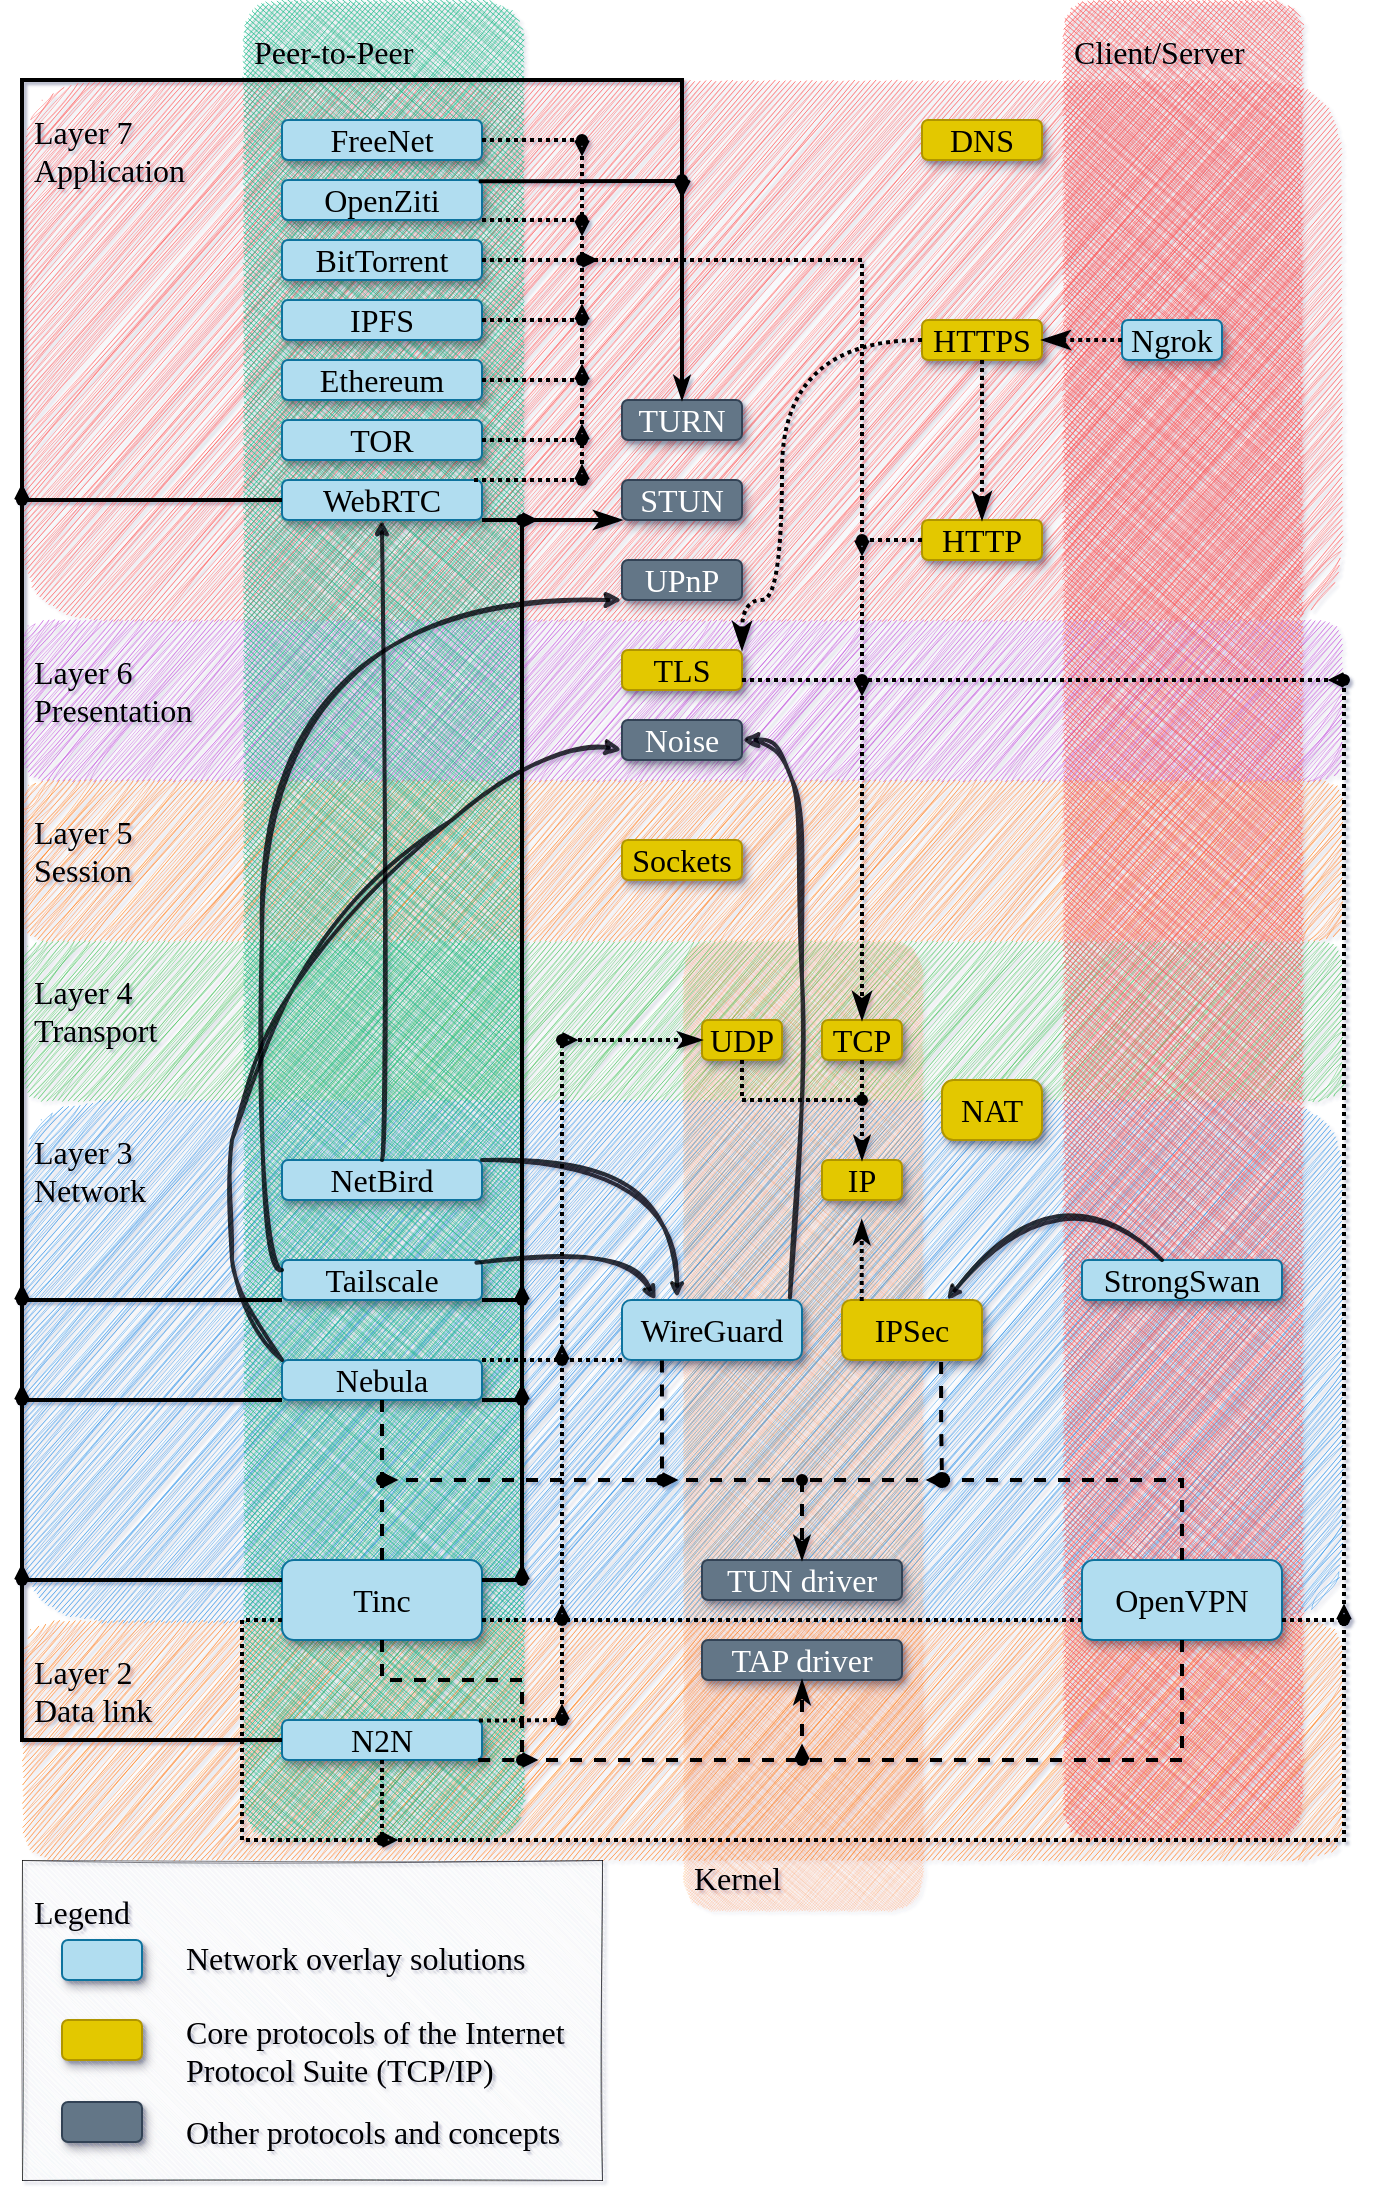 <mxfile version="21.1.2" type="device">
  <diagram id="sYbn1ZRZAFL7KfqynhtD" name="overlays">
    <mxGraphModel dx="1106" dy="674" grid="1" gridSize="10" guides="1" tooltips="1" connect="1" arrows="1" fold="1" page="1" pageScale="1" pageWidth="850" pageHeight="1100" background="none" math="1" shadow="1">
      <root>
        <mxCell id="0" />
        <mxCell id="kkHppF8huGldMjRwOPR1-213" value="OSI Layers" style="" parent="0" />
        <UserObject label="Layer 7&lt;br style=&quot;font-size: 16px;&quot;&gt;Application" tags="L7" id="kkHppF8huGldMjRwOPR1-215">
          <mxCell style="rounded=1;whiteSpace=wrap;html=1;shadow=0;swimlaneLine=1;fillColor=#fa5252;fontColor=#000000;strokeColor=none;glass=0;fillStyle=hachure;gradientDirection=east;align=left;verticalAlign=top;fontFamily=Kalam;fontSource=https%3A%2F%2Ffonts.googleapis.com%2Fcss%3Ffamily%3DKalam;movable=1;resizable=1;rotatable=1;deletable=1;editable=1;connectable=1;backgroundOutline=0;fixDash=0;metaEdit=0;fontSize=16;horizontal=1;labelPosition=center;verticalLabelPosition=middle;spacing=6;spacingTop=6;strokeWidth=1;comic=0;snapToPoint=0;hachureGap=2;container=0;collapsible=0;dropTarget=0;fillWeight=-1;hachureAngle=-41;simplification=0;fontStyle=0;labelBackgroundColor=none;labelBorderColor=none;spacingRight=0;sketch=1;curveFitting=1;jiggle=2;opacity=44;" parent="kkHppF8huGldMjRwOPR1-213" vertex="1">
            <mxGeometry x="10" y="40" width="660" height="270" as="geometry" />
          </mxCell>
        </UserObject>
        <UserObject label="Layer 6&lt;br style=&quot;font-size: 16px;&quot;&gt;Presentation" tags="L6" id="kkHppF8huGldMjRwOPR1-216">
          <mxCell style="rounded=1;whiteSpace=wrap;html=1;shadow=0;swimlaneLine=1;fillColor=#be4bdb;fontColor=#000000;strokeColor=none;glass=0;fillStyle=hachure;gradientDirection=east;align=left;verticalAlign=top;fontFamily=Kalam;fontSource=https%3A%2F%2Ffonts.googleapis.com%2Fcss%3Ffamily%3DKalam;movable=1;resizable=1;rotatable=1;deletable=1;editable=1;connectable=1;backgroundOutline=0;fixDash=0;metaEdit=0;spacingTop=6;spacing=6;fontSize=16;comic=0;snapToPoint=0;hachureGap=2;container=0;collapsible=0;fillWeight=-1;hachureAngle=-41;simplification=0;fontStyle=0;strokeWidth=1;spacingRight=0;sketch=1;curveFitting=1;jiggle=2;opacity=44;" parent="kkHppF8huGldMjRwOPR1-213" vertex="1">
            <mxGeometry x="10" y="310" width="660" height="80" as="geometry" />
          </mxCell>
        </UserObject>
        <UserObject label="Layer 5&lt;br style=&quot;font-size: 16px;&quot;&gt;Session" tags="L5" id="kkHppF8huGldMjRwOPR1-217">
          <mxCell style="rounded=1;whiteSpace=wrap;html=1;shadow=0;swimlaneLine=1;fillColor=#fd7e14;fontColor=#000000;strokeColor=none;glass=0;fillStyle=hachure;gradientDirection=east;align=left;verticalAlign=top;fontFamily=Kalam;fontSource=https%3A%2F%2Ffonts.googleapis.com%2Fcss%3Ffamily%3DKalam;movable=1;resizable=1;rotatable=1;deletable=1;editable=1;connectable=1;backgroundOutline=0;fixDash=0;metaEdit=0;fontSize=16;spacing=6;spacingTop=6;comic=0;snapToPoint=0;hachureGap=2;container=0;collapsible=0;fillWeight=-1;hachureAngle=-41;simplification=0;fontStyle=0;strokeWidth=1;spacingRight=0;sketch=1;curveFitting=1;jiggle=2;opacity=44;" parent="kkHppF8huGldMjRwOPR1-213" vertex="1">
            <mxGeometry x="10" y="390" width="660" height="80" as="geometry" />
          </mxCell>
        </UserObject>
        <UserObject label="Layer 4&lt;br style=&quot;font-size: 16px;&quot;&gt;Transport" tags="L4" id="kkHppF8huGldMjRwOPR1-218">
          <mxCell style="rounded=1;whiteSpace=wrap;html=1;shadow=0;swimlaneLine=1;fillColor=#40c057;fontColor=#000000;strokeColor=none;glass=0;fillStyle=hachure;gradientDirection=east;align=left;verticalAlign=top;fontFamily=Kalam;fontSource=https%3A%2F%2Ffonts.googleapis.com%2Fcss%3Ffamily%3DKalam;movable=1;resizable=1;rotatable=1;deletable=1;editable=1;connectable=1;backgroundOutline=0;fixDash=0;metaEdit=0;fontSize=16;spacing=6;spacingTop=6;comic=0;snapToPoint=0;hachureGap=2;container=0;collapsible=0;fillWeight=-1;hachureAngle=-41;simplification=0;fontStyle=0;strokeWidth=1;spacingRight=0;sketch=1;curveFitting=1;jiggle=2;opacity=44;" parent="kkHppF8huGldMjRwOPR1-213" vertex="1">
            <mxGeometry x="10" y="470" width="660" height="80" as="geometry" />
          </mxCell>
        </UserObject>
        <UserObject label="Layer 3&lt;br style=&quot;font-size: 16px;&quot;&gt;Network" tags="L3" id="kkHppF8huGldMjRwOPR1-219">
          <mxCell style="rounded=1;whiteSpace=wrap;html=1;shadow=0;swimlaneLine=1;fillColor=#228be6;fontColor=#000000;strokeColor=none;glass=0;fillStyle=hachure;gradientDirection=east;align=left;verticalAlign=top;fontFamily=Kalam;fontSource=https%3A%2F%2Ffonts.googleapis.com%2Fcss%3Ffamily%3DKalam;movable=1;resizable=1;rotatable=1;deletable=1;editable=1;connectable=1;backgroundOutline=0;fixDash=0;metaEdit=0;fontSize=16;spacing=6;spacingTop=6;comic=0;snapToPoint=0;hachureGap=2;container=0;collapsible=0;dropTarget=0;perimeter=centerPerimeter;portConstraint=west;portConstraintRotation=1;fillWeight=-1;hachureAngle=-41;simplification=0;fontStyle=0;strokeWidth=1;spacingRight=0;sketch=1;curveFitting=1;jiggle=2;opacity=44;" parent="kkHppF8huGldMjRwOPR1-213" vertex="1">
            <mxGeometry x="10" y="550" width="660" height="260" as="geometry" />
          </mxCell>
        </UserObject>
        <UserObject label="Layer 2&lt;br style=&quot;font-size: 16px;&quot;&gt;Data link" tags="L2" id="kkHppF8huGldMjRwOPR1-220">
          <mxCell style="rounded=1;whiteSpace=wrap;html=1;shadow=0;swimlaneLine=1;fillColor=#fd7e14;fontColor=#000000;strokeColor=none;glass=0;fillStyle=hachure;gradientDirection=east;align=left;verticalAlign=top;fontFamily=Kalam;fontSource=https%3A%2F%2Ffonts.googleapis.com%2Fcss%3Ffamily%3DKalam;movable=1;resizable=1;rotatable=1;deletable=1;editable=1;connectable=1;backgroundOutline=0;fixDash=0;metaEdit=0;fontSize=16;spacing=6;spacingTop=6;comic=0;snapToPoint=0;hachureGap=2;dropTarget=1;container=1;collapsible=0;fillWeight=-1;hachureAngle=-41;simplification=0;fontStyle=0;strokeWidth=1;spacingRight=0;sketch=1;curveFitting=1;jiggle=2;opacity=44;" parent="kkHppF8huGldMjRwOPR1-213" vertex="1">
            <mxGeometry x="10" y="810" width="660" height="120" as="geometry" />
          </mxCell>
        </UserObject>
        <mxCell id="0DT0_v1nohCV5AMjKD_y-156" value="Types" style="" parent="0" />
        <UserObject label="Kernel" tags="Kernel" id="0DT0_v1nohCV5AMjKD_y-159">
          <mxCell style="rounded=1;whiteSpace=wrap;html=1;shadow=0;swimlaneLine=1;fillColor=#fd7e14;fontColor=#000000;strokeColor=none;glass=0;fillStyle=cross-hatch;gradientDirection=east;sketch=1;curveFitting=1;jiggle=1;align=left;verticalAlign=bottom;fontFamily=Kalam;fontSource=https%3A%2F%2Ffonts.googleapis.com%2Fcss%3Ffamily%3DKalam;movable=1;resizable=1;rotatable=1;deletable=1;editable=1;locked=0;connectable=1;backgroundOutline=0;fixDash=0;metaEdit=0;fontSize=16;spacing=6;spacingTop=6;hachureGap=-1;hachureAngle=-41;fillWeight=-1;fontStyle=0;strokeWidth=0.25;opacity=44;" parent="0DT0_v1nohCV5AMjKD_y-156" vertex="1">
            <mxGeometry x="340" y="470" width="120" height="485" as="geometry" />
          </mxCell>
        </UserObject>
        <UserObject label="Peer-to-Peer" tags="P2P" id="0DT0_v1nohCV5AMjKD_y-157">
          <mxCell style="rounded=1;whiteSpace=wrap;html=1;shadow=0;swimlaneLine=1;fillColor=#12b886;fontColor=#000000;strokeColor=none;glass=0;fillStyle=cross-hatch;gradientDirection=east;sketch=1;curveFitting=1;jiggle=1;align=left;verticalAlign=top;fontFamily=Kalam;fontSource=https%3A%2F%2Ffonts.googleapis.com%2Fcss%3Ffamily%3DKalam;movable=1;resizable=1;rotatable=1;deletable=1;editable=1;locked=0;connectable=1;backgroundOutline=0;fixDash=0;metaEdit=0;fontSize=16;spacing=6;spacingTop=6;hachureGap=2;hachureAngle=-41;fillWeight=-1;fontStyle=0;strokeWidth=1;opacity=44;" parent="0DT0_v1nohCV5AMjKD_y-156" vertex="1">
            <mxGeometry x="120" width="140" height="920" as="geometry" />
          </mxCell>
        </UserObject>
        <UserObject label="Client/Server" tags="S/C" id="0DT0_v1nohCV5AMjKD_y-158">
          <mxCell style="rounded=1;whiteSpace=wrap;html=1;shadow=0;swimlaneLine=1;fillColor=#fa5252;fontColor=#000000;strokeColor=none;glass=0;fillStyle=cross-hatch;gradientDirection=east;sketch=1;curveFitting=1;jiggle=1;align=left;verticalAlign=top;fontFamily=Kalam;fontSource=https%3A%2F%2Ffonts.googleapis.com%2Fcss%3Ffamily%3DKalam;movable=1;resizable=1;rotatable=1;deletable=1;editable=1;locked=0;connectable=1;backgroundOutline=0;fixDash=0;metaEdit=0;fontSize=16;spacing=6;spacingTop=6;hachureGap=2;hachureAngle=-41;fillWeight=-1;fontStyle=0;strokeWidth=1;opacity=44;" parent="0DT0_v1nohCV5AMjKD_y-156" vertex="1">
            <mxGeometry x="530" width="120" height="920" as="geometry" />
          </mxCell>
        </UserObject>
        <mxCell id="Qks2v-0PU1l6P2YZWFu--95" value="Protocols" parent="0" />
        <UserObject label="Noise" tags="L6" id="69">
          <mxCell style="rounded=1;whiteSpace=wrap;html=1;fillColor=#647687;fontColor=#ffffff;strokeColor=#314354;fontFamily=Kalam;movable=1;resizable=1;rotatable=1;deletable=1;editable=1;connectable=1;backgroundOutline=0;container=0;fixDash=0;metaEdit=0;fontSize=16;fontSource=https%3A%2F%2Ffonts.googleapis.com%2Fcss%3Ffamily%3DKalam;shadow=1;" parent="Qks2v-0PU1l6P2YZWFu--95" vertex="1">
            <mxGeometry x="310" y="360" width="60" height="20" as="geometry" />
          </mxCell>
        </UserObject>
        <UserObject label="UPnP" tags="L7" id="62">
          <mxCell style="rounded=1;whiteSpace=wrap;html=1;fillColor=#647687;fontColor=#ffffff;strokeColor=#314354;fontFamily=Kalam;movable=1;resizable=1;rotatable=1;deletable=1;editable=1;connectable=1;backgroundOutline=0;container=0;fixDash=0;metaEdit=0;fontSize=16;fontSource=https%3A%2F%2Ffonts.googleapis.com%2Fcss%3Ffamily%3DKalam;shadow=1;" parent="Qks2v-0PU1l6P2YZWFu--95" vertex="1">
            <mxGeometry x="310" y="280" width="60" height="20" as="geometry" />
          </mxCell>
        </UserObject>
        <UserObject label="STUN" tags="L7" id="61">
          <mxCell style="rounded=1;whiteSpace=wrap;html=1;fillColor=#647687;fontColor=#ffffff;strokeColor=#314354;fontFamily=Kalam;movable=1;resizable=1;rotatable=1;deletable=1;editable=1;connectable=1;backgroundOutline=0;container=0;fixDash=0;metaEdit=0;fontSize=16;fontSource=https%3A%2F%2Ffonts.googleapis.com%2Fcss%3Ffamily%3DKalam;shadow=1;" parent="Qks2v-0PU1l6P2YZWFu--95" vertex="1">
            <mxGeometry x="310" y="240" width="60" height="20" as="geometry" />
          </mxCell>
        </UserObject>
        <UserObject label="TURN" tags="L7" id="60">
          <mxCell style="rounded=1;whiteSpace=wrap;html=1;fillColor=#647687;fontColor=#ffffff;strokeColor=#314354;fontFamily=Kalam;movable=1;resizable=1;rotatable=1;deletable=1;editable=1;connectable=1;backgroundOutline=0;container=0;fixDash=0;metaEdit=0;fontSize=16;portConstraint=east;snapToPoint=0;fontSource=https%3A%2F%2Ffonts.googleapis.com%2Fcss%3Ffamily%3DKalam;shadow=1;" parent="Qks2v-0PU1l6P2YZWFu--95" vertex="1">
            <mxGeometry x="310" y="200" width="60" height="20" as="geometry" />
          </mxCell>
        </UserObject>
        <mxCell id="4wTf7BR3b66dO-QI67y8-91" style="edgeStyle=none;rounded=0;orthogonalLoop=1;jettySize=auto;html=1;exitDx=0;exitDy=0;entryX=0.854;entryY=0.349;entryDx=0;entryDy=0;entryPerimeter=0;fontSize=16;startSize=1;endSize=1;fontFamily=Kalam;fillColor=none;strokeWidth=2;spacingTop=8;shadow=1;gradientColor=none;dashed=1;hachureGap=4;endArrow=none;dashPattern=1 1;endFill=0;startFill=1;arcSize=0;fontSource=https%3A%2F%2Ffonts.googleapis.com%2Fcss%3Ffamily%3DKalam;" parent="Qks2v-0PU1l6P2YZWFu--95" source="4wTf7BR3b66dO-QI67y8-191" edge="1">
          <mxGeometry relative="1" as="geometry">
            <mxPoint x="280.651" y="810.36" as="targetPoint" />
          </mxGeometry>
        </mxCell>
        <mxCell id="4wTf7BR3b66dO-QI67y8-193" style="edgeStyle=elbowEdgeStyle;shape=connector;rounded=0;hachureGap=4;orthogonalLoop=1;jettySize=auto;elbow=vertical;html=1;shadow=1;dashed=1;dashPattern=1 1;labelBackgroundColor=default;strokeColor=default;strokeWidth=2;fontFamily=Kalam;fontSource=https%3A%2F%2Ffonts.googleapis.com%2Fcss%3Ffamily%3DKalam;fontSize=16;fontColor=default;startFill=1;endArrow=ERmany;endFill=0;startSize=3;endSize=3;fillColor=none;gradientColor=none;" parent="Qks2v-0PU1l6P2YZWFu--95" source="4wTf7BR3b66dO-QI67y8-191" target="4wTf7BR3b66dO-QI67y8-191" edge="1">
          <mxGeometry relative="1" as="geometry" />
        </mxCell>
        <UserObject label="TAP driver" tags="L2 Kernel" id="51">
          <mxCell style="rounded=1;whiteSpace=wrap;html=1;fillColor=#647687;fontFamily=Kalam;fontSource=https%3A%2F%2Ffonts.googleapis.com%2Fcss%3Ffamily%3DKalam;strokeColor=#314354;fontColor=#ffffff;movable=1;resizable=1;rotatable=1;deletable=1;editable=1;connectable=1;backgroundOutline=0;container=0;fixDash=0;metaEdit=0;fontSize=16;shadow=1;" parent="Qks2v-0PU1l6P2YZWFu--95" vertex="1">
            <mxGeometry x="350" y="820" width="100" height="20" as="geometry" />
          </mxCell>
        </UserObject>
        <UserObject label="TUN driver" tags="Kernel L3" id="50">
          <mxCell style="rounded=1;whiteSpace=wrap;html=1;fillColor=#647687;fontFamily=Kalam;fontSource=https%3A%2F%2Ffonts.googleapis.com%2Fcss%3Ffamily%3DKalam;strokeColor=#314354;fontColor=#ffffff;movable=1;resizable=1;rotatable=1;deletable=1;editable=1;connectable=1;backgroundOutline=0;container=0;fixDash=0;metaEdit=0;fontSize=16;shadow=1;" parent="Qks2v-0PU1l6P2YZWFu--95" vertex="1">
            <mxGeometry x="350" y="780" width="100" height="20" as="geometry" />
          </mxCell>
        </UserObject>
        <mxCell id="Qks2v-0PU1l6P2YZWFu--94" value="TCP/IP" parent="0" />
        <UserObject label="IPSec" tags="Kernel L3" id="49">
          <mxCell style="rounded=1;whiteSpace=wrap;html=1;fillColor=#e3c800;fontFamily=Kalam;fontSource=https%3A%2F%2Ffonts.googleapis.com%2Fcss%3Ffamily%3DKalam;strokeColor=#B09500;fontColor=#000000;movable=1;resizable=1;rotatable=1;deletable=1;editable=1;connectable=1;backgroundOutline=0;container=0;fixDash=0;metaEdit=0;fontSize=16;shadow=1;" parent="Qks2v-0PU1l6P2YZWFu--94" vertex="1">
            <mxGeometry x="420" y="650" width="70" height="30" as="geometry" />
          </mxCell>
        </UserObject>
        <UserObject label="IP" tags="L3 Kernel" id="45">
          <mxCell style="rounded=1;whiteSpace=wrap;html=1;fillColor=#e3c800;fontFamily=Kalam;fontSource=https%3A%2F%2Ffonts.googleapis.com%2Fcss%3Ffamily%3DKalam;strokeColor=#B09500;fontColor=#000000;movable=1;resizable=1;rotatable=1;deletable=1;editable=1;connectable=1;backgroundOutline=0;container=0;fixDash=0;metaEdit=0;fontSize=16;shadow=1;" parent="Qks2v-0PU1l6P2YZWFu--94" vertex="1">
            <mxGeometry x="410" y="580" width="40" height="20" as="geometry" />
          </mxCell>
        </UserObject>
        <UserObject label="TCP" tags="L4 Kernel" id="44">
          <mxCell style="rounded=1;whiteSpace=wrap;html=1;fillColor=#e3c800;fontFamily=Kalam;fontSource=https%3A%2F%2Ffonts.googleapis.com%2Fcss%3Ffamily%3DKalam;strokeColor=#B09500;fontColor=#000000;movable=1;resizable=1;rotatable=1;deletable=1;editable=1;connectable=1;backgroundOutline=0;container=0;fixDash=0;metaEdit=0;fontSize=16;shadow=1;" parent="Qks2v-0PU1l6P2YZWFu--94" vertex="1">
            <mxGeometry x="410" y="510" width="40" height="20" as="geometry" />
          </mxCell>
        </UserObject>
        <UserObject label="NAT" tags="L4 L3" id="70">
          <mxCell style="rounded=1;whiteSpace=wrap;html=1;fillColor=#e3c800;fontFamily=Kalam;fontSource=https%3A%2F%2Ffonts.googleapis.com%2Fcss%3Ffamily%3DKalam;strokeColor=#B09500;fontColor=#000000;arcSize=19;movable=1;resizable=1;rotatable=1;deletable=1;editable=1;connectable=1;backgroundOutline=0;container=0;fixDash=0;metaEdit=0;fontSize=16;shadow=1;" parent="Qks2v-0PU1l6P2YZWFu--94" vertex="1">
            <mxGeometry x="470" y="540" width="50" height="30" as="geometry" />
          </mxCell>
        </UserObject>
        <UserObject label="UDP" tags="L4 Kernel" id="43">
          <mxCell style="rounded=1;whiteSpace=wrap;html=1;fillColor=#e3c800;fontFamily=Kalam;fontSource=https%3A%2F%2Ffonts.googleapis.com%2Fcss%3Ffamily%3DKalam;strokeColor=#B09500;fontColor=#000000;movable=1;resizable=1;rotatable=1;deletable=1;editable=1;connectable=1;backgroundOutline=0;container=0;fixDash=0;metaEdit=0;fontSize=16;shadow=1;" parent="Qks2v-0PU1l6P2YZWFu--94" vertex="1">
            <mxGeometry x="350" y="510" width="40" height="20" as="geometry" />
          </mxCell>
        </UserObject>
        <UserObject label="HTTP" tags="L7" id="65">
          <mxCell style="rounded=1;whiteSpace=wrap;html=1;fillColor=#e3c800;fontFamily=Kalam;fontSource=https%3A%2F%2Ffonts.googleapis.com%2Fcss%3Ffamily%3DKalam;strokeColor=#B09500;fontColor=#000000;movable=1;resizable=1;rotatable=1;deletable=1;editable=1;connectable=1;backgroundOutline=0;container=0;fixDash=0;metaEdit=0;fontSize=16;shadow=1;verticalAlign=middle;align=center;" parent="Qks2v-0PU1l6P2YZWFu--94" vertex="1">
            <mxGeometry x="460" y="260" width="60" height="20" as="geometry" />
          </mxCell>
        </UserObject>
        <UserObject label="HTTPS" tags="L7" id="64">
          <mxCell style="rounded=1;whiteSpace=wrap;html=1;fillColor=#e3c800;fontFamily=Kalam;fontSource=https%3A%2F%2Ffonts.googleapis.com%2Fcss%3Ffamily%3DKalam;strokeColor=#B09500;fontColor=#000000;movable=1;resizable=1;rotatable=1;deletable=1;editable=1;connectable=1;backgroundOutline=0;container=0;fixDash=0;metaEdit=0;fontSize=16;shadow=1;" parent="Qks2v-0PU1l6P2YZWFu--94" vertex="1">
            <mxGeometry x="460" y="160" width="60" height="20" as="geometry" />
          </mxCell>
        </UserObject>
        <UserObject label="DNS" tags="L7" id="63">
          <mxCell style="rounded=1;whiteSpace=wrap;html=1;fillColor=#e3c800;fontFamily=Kalam;fontSource=https%3A%2F%2Ffonts.googleapis.com%2Fcss%3Ffamily%3DKalam;strokeColor=#B09500;fontColor=#000000;movable=1;resizable=1;rotatable=1;deletable=1;editable=1;connectable=1;backgroundOutline=0;container=0;fixDash=0;metaEdit=0;fontSize=16;shadow=1;" parent="Qks2v-0PU1l6P2YZWFu--94" vertex="1">
            <mxGeometry x="460" y="60" width="60" height="20" as="geometry" />
          </mxCell>
        </UserObject>
        <UserObject label="TLS" tags="L6" id="68">
          <mxCell style="rounded=1;whiteSpace=wrap;html=1;fillColor=#e3c800;fontFamily=Kalam;fontSource=https%3A%2F%2Ffonts.googleapis.com%2Fcss%3Ffamily%3DKalam;strokeColor=#B09500;fontColor=#000000;movable=1;resizable=1;rotatable=1;deletable=1;editable=1;connectable=1;backgroundOutline=0;container=0;fixDash=0;metaEdit=0;fontSize=16;shadow=1;" parent="Qks2v-0PU1l6P2YZWFu--94" vertex="1">
            <mxGeometry x="310" y="325" width="60" height="20" as="geometry" />
          </mxCell>
        </UserObject>
        <UserObject label="Sockets" tags="L6" id="P8y_Ckll9Wc9_24YeqWu-119">
          <mxCell style="rounded=1;whiteSpace=wrap;html=1;fillColor=#e3c800;fontFamily=Kalam;fontSource=https%3A%2F%2Ffonts.googleapis.com%2Fcss%3Ffamily%3DKalam;strokeColor=#B09500;fontColor=#000000;movable=1;resizable=1;rotatable=1;deletable=1;editable=1;connectable=1;backgroundOutline=0;container=0;fixDash=0;metaEdit=0;fontSize=16;shadow=1;" parent="Qks2v-0PU1l6P2YZWFu--94" vertex="1">
            <mxGeometry x="310" y="420" width="60" height="20" as="geometry" />
          </mxCell>
        </UserObject>
        <mxCell id="1" value="Overlays" style="" parent="0" />
        <UserObject label="NetBird" tags="L3 P2P" id="42">
          <mxCell style="rounded=1;whiteSpace=wrap;html=1;fontFamily=Kalam;fontSource=https%3A%2F%2Ffonts.googleapis.com%2Fcss%3Ffamily%3DKalam;movable=1;resizable=1;rotatable=1;deletable=1;editable=1;connectable=1;backgroundOutline=0;container=0;fixDash=0;metaEdit=0;fontSize=16;expand=1;collapsible=0;dropTarget=1;fillColor=#b1ddf0;strokeColor=#10739e;shadow=1;" parent="1" vertex="1">
            <mxGeometry x="140" y="580" width="100" height="20" as="geometry" />
          </mxCell>
        </UserObject>
        <UserObject label="Tailscale" tags="L3 P2P" id="41">
          <mxCell style="rounded=1;whiteSpace=wrap;html=1;fontFamily=Kalam;fontSource=https%3A%2F%2Ffonts.googleapis.com%2Fcss%3Ffamily%3DKalam;movable=1;resizable=1;rotatable=1;deletable=1;editable=1;connectable=1;backgroundOutline=0;container=0;fixDash=0;metaEdit=0;fontSize=16;locked=0;fillColor=#b1ddf0;strokeColor=#10739e;shadow=1;" parent="1" vertex="1">
            <mxGeometry x="140" y="630" width="100" height="20" as="geometry" />
          </mxCell>
        </UserObject>
        <UserObject label="Nebula" tags="L3 P2P" id="40">
          <mxCell style="rounded=1;whiteSpace=wrap;html=1;fontFamily=Kalam;fontSource=https%3A%2F%2Ffonts.googleapis.com%2Fcss%3Ffamily%3DKalam;movable=1;resizable=1;rotatable=1;deletable=1;editable=1;connectable=1;backgroundOutline=0;container=0;fixDash=0;metaEdit=0;fontSize=16;fillColor=#b1ddf0;strokeColor=#10739e;shadow=1;" parent="1" vertex="1">
            <mxGeometry x="140" y="680" width="100" height="20" as="geometry" />
          </mxCell>
        </UserObject>
        <UserObject label="Tinc" tags="L2 P2P L3" id="31">
          <mxCell style="rounded=1;whiteSpace=wrap;html=1;fontFamily=Kalam;fontSource=https%3A%2F%2Ffonts.googleapis.com%2Fcss%3Ffamily%3DKalam;movable=1;resizable=1;rotatable=1;deletable=1;editable=1;connectable=1;backgroundOutline=0;container=0;fixDash=0;metaEdit=0;fontSize=16;expand=1;imageAspect=1;snapToPoint=1;fillColor=#b1ddf0;strokeColor=#10739e;shadow=1;" parent="1" vertex="1">
            <mxGeometry x="140" y="780" width="100" height="40" as="geometry" />
          </mxCell>
        </UserObject>
        <object label="OpenVPN" tags="S/C L1 L2" id="36">
          <mxCell style="rounded=1;whiteSpace=wrap;html=1;fontFamily=Kalam;fontSource=https%3A%2F%2Ffonts.googleapis.com%2Fcss%3Ffamily%3DKalam;movable=1;resizable=1;rotatable=1;deletable=1;editable=1;connectable=1;backgroundOutline=0;container=0;fixDash=0;metaEdit=0;fontSize=16;fillColor=#b1ddf0;strokeColor=#10739e;shadow=1;" parent="1" vertex="1">
            <mxGeometry x="540" y="780" width="100" height="40" as="geometry" />
          </mxCell>
        </object>
        <UserObject label="WebRTC" tags="L7 P2P" id="59">
          <mxCell style="rounded=1;whiteSpace=wrap;html=1;fontFamily=Kalam;fontSource=https%3A%2F%2Ffonts.googleapis.com%2Fcss%3Ffamily%3DKalam;movable=1;resizable=1;rotatable=1;deletable=1;editable=1;connectable=1;backgroundOutline=0;container=0;fixDash=0;metaEdit=0;fontSize=16;fillColor=#b1ddf0;strokeColor=#10739e;shadow=1;" parent="1" vertex="1">
            <mxGeometry x="140" y="240" width="100" height="20" as="geometry" />
          </mxCell>
        </UserObject>
        <UserObject label="TOR" tags="L7 P2P" id="57">
          <mxCell style="rounded=1;whiteSpace=wrap;html=1;fontFamily=Kalam;fontSource=https%3A%2F%2Ffonts.googleapis.com%2Fcss%3Ffamily%3DKalam;movable=1;resizable=1;rotatable=1;deletable=1;editable=1;connectable=1;backgroundOutline=0;container=0;fixDash=0;metaEdit=0;fontSize=16;fillColor=#b1ddf0;strokeColor=#10739e;shadow=1;" parent="1" vertex="1">
            <mxGeometry x="140" y="210" width="100" height="20" as="geometry" />
          </mxCell>
        </UserObject>
        <UserObject label="Ethereum" tags="L7 P2P" id="56">
          <mxCell style="rounded=1;whiteSpace=wrap;html=1;fontFamily=Kalam;fontSource=https%3A%2F%2Ffonts.googleapis.com%2Fcss%3Ffamily%3DKalam;movable=1;resizable=1;rotatable=1;deletable=1;editable=1;connectable=1;backgroundOutline=0;container=0;fixDash=0;metaEdit=0;fontSize=16;fillColor=#b1ddf0;strokeColor=#10739e;shadow=1;" parent="1" vertex="1">
            <mxGeometry x="140" y="180" width="100" height="20" as="geometry" />
          </mxCell>
        </UserObject>
        <UserObject label="IPFS" tags="L7 P2P" id="55">
          <mxCell style="rounded=1;whiteSpace=wrap;html=1;fontFamily=Kalam;fontSource=https%3A%2F%2Ffonts.googleapis.com%2Fcss%3Ffamily%3DKalam;movable=1;resizable=1;rotatable=1;deletable=1;editable=1;connectable=1;backgroundOutline=0;container=0;fixDash=0;metaEdit=0;fontSize=16;fillColor=#b1ddf0;strokeColor=#10739e;shadow=1;" parent="1" vertex="1">
            <mxGeometry x="140" y="150" width="100" height="20" as="geometry" />
          </mxCell>
        </UserObject>
        <UserObject label="BitTorrent" tags="L7 P2P" id="54">
          <mxCell style="rounded=1;whiteSpace=wrap;html=1;fontFamily=Kalam;fontSource=https%3A%2F%2Ffonts.googleapis.com%2Fcss%3Ffamily%3DKalam;movable=1;resizable=1;rotatable=1;deletable=1;editable=1;connectable=1;backgroundOutline=0;container=0;fixDash=0;metaEdit=0;fontSize=16;fillColor=#b1ddf0;strokeColor=#10739e;shadow=1;" parent="1" vertex="1">
            <mxGeometry x="140" y="120" width="100" height="20" as="geometry" />
          </mxCell>
        </UserObject>
        <UserObject label="OpenZiti" tags="L7 P2P" id="53">
          <mxCell style="rounded=1;whiteSpace=wrap;html=1;fontFamily=Kalam;fontSource=https%3A%2F%2Ffonts.googleapis.com%2Fcss%3Ffamily%3DKalam;movable=1;resizable=1;rotatable=1;deletable=1;editable=1;connectable=1;backgroundOutline=0;container=0;fixDash=0;metaEdit=0;fontSize=16;fillColor=#b1ddf0;strokeColor=#10739e;shadow=1;" parent="1" vertex="1">
            <mxGeometry x="140" y="90" width="100" height="20" as="geometry" />
          </mxCell>
        </UserObject>
        <UserObject label="FreeNet" tags="L7 P2P" id="52">
          <mxCell style="rounded=1;whiteSpace=wrap;html=1;fontFamily=Kalam;fontSource=https%3A%2F%2Ffonts.googleapis.com%2Fcss%3Ffamily%3DKalam;movable=1;resizable=1;rotatable=1;deletable=1;editable=1;connectable=1;backgroundOutline=0;container=0;fixDash=0;metaEdit=0;fontSize=16;fillColor=#b1ddf0;strokeColor=#10739e;shadow=1;" parent="1" vertex="1">
            <mxGeometry x="140" y="60" width="100" height="20" as="geometry" />
          </mxCell>
        </UserObject>
        <UserObject label="Ngrok" tags="L7 S/C" id="67">
          <mxCell style="rounded=1;whiteSpace=wrap;html=1;fontFamily=Kalam;fontSource=https%3A%2F%2Ffonts.googleapis.com%2Fcss%3Ffamily%3DKalam;movable=1;resizable=1;rotatable=1;deletable=1;editable=1;connectable=1;backgroundOutline=0;container=0;fixDash=0;metaEdit=0;fontSize=16;fillColor=#b1ddf0;strokeColor=#10739e;shadow=1;" parent="1" vertex="1">
            <mxGeometry x="560" y="160" width="50" height="20" as="geometry" />
          </mxCell>
        </UserObject>
        <object label="WireGuard" tags="Kernel L3" id="38">
          <mxCell style="rounded=1;whiteSpace=wrap;fontFamily=Kalam;fontSource=https%3A%2F%2Ffonts.googleapis.com%2Fcss%3Ffamily%3DKalam;movable=1;resizable=1;rotatable=1;deletable=1;editable=1;connectable=1;backgroundOutline=0;container=0;fixDash=0;metaEdit=0;fontSize=16;portConstraintRotation=0;dropTarget=0;autosize=1;glass=0;labelBorderColor=none;labelBackgroundColor=none;html=1;fillColor=#b1ddf0;strokeColor=#10739e;shadow=1;" parent="1" vertex="1">
            <mxGeometry x="310" y="650" width="90" height="30" as="geometry" />
          </mxCell>
        </object>
        <UserObject label="N2N" tags="L2 P2P" id="33">
          <mxCell style="rounded=1;whiteSpace=wrap;html=1;fontFamily=Kalam;fontSource=https%3A%2F%2Ffonts.googleapis.com%2Fcss%3Ffamily%3DKalam;movable=1;resizable=1;rotatable=1;deletable=1;editable=1;connectable=1;backgroundOutline=0;container=0;fixDash=0;metaEdit=0;fontSize=16;fillColor=#b1ddf0;strokeColor=#10739e;shadow=1;" parent="1" vertex="1">
            <mxGeometry x="140" y="860" width="100" height="20" as="geometry" />
          </mxCell>
        </UserObject>
        <UserObject label="Legend" tags="L1" id="iYI6GJ1PMuZUEqJv4Poh-88">
          <mxCell style="rounded=0;whiteSpace=wrap;html=1;shadow=0;swimlaneLine=1;glass=0;fillStyle=hachure;gradientDirection=east;sketch=1;curveFitting=1;jiggle=1;align=left;verticalAlign=top;fontFamily=Kalam;fontSource=https%3A%2F%2Ffonts.googleapis.com%2Fcss%3Ffamily%3DKalam;movable=1;resizable=1;rotatable=1;deletable=1;editable=1;connectable=1;backgroundOutline=0;fixDash=0;metaEdit=0;locked=0;fontSize=16;spacing=6;spacingTop=6;comic=0;snapToPoint=0;hachureGap=2;container=1;collapsible=0;fillWeight=-1;hachureAngle=45;simplification=0;fontStyle=0;strokeWidth=0.25;spacingRight=0;recursiveResize=0;" parent="1" vertex="1">
            <mxGeometry x="10" y="930" width="290" height="160" as="geometry" />
          </mxCell>
        </UserObject>
        <UserObject label="&lt;span style=&quot;white-space: pre;&quot;&gt; &lt;/span&gt;" tags="Kernel L1" id="iYI6GJ1PMuZUEqJv4Poh-89">
          <mxCell style="rounded=1;whiteSpace=wrap;html=1;fillColor=#647687;fontFamily=Kalam;fontSource=https%3A%2F%2Ffonts.googleapis.com%2Fcss%3Ffamily%3DKalam;strokeColor=#314354;fontColor=#ffffff;movable=1;resizable=1;rotatable=1;deletable=1;editable=1;connectable=1;backgroundOutline=0;container=0;fixDash=0;metaEdit=0;fontSize=16;shadow=1;" parent="iYI6GJ1PMuZUEqJv4Poh-88" vertex="1">
            <mxGeometry x="20" y="121" width="40" height="20" as="geometry" />
          </mxCell>
        </UserObject>
        <UserObject label="" tags="Kernel L2" id="iYI6GJ1PMuZUEqJv4Poh-90">
          <mxCell style="rounded=1;whiteSpace=wrap;html=1;fillColor=#e3c800;fontFamily=Kalam;fontSource=https%3A%2F%2Ffonts.googleapis.com%2Fcss%3Ffamily%3DKalam;strokeColor=#B09500;fontColor=#000000;movable=1;resizable=1;rotatable=1;deletable=1;editable=1;connectable=1;backgroundOutline=0;container=0;fixDash=0;metaEdit=0;fontSize=16;shadow=1;" parent="iYI6GJ1PMuZUEqJv4Poh-88" vertex="1">
            <mxGeometry x="20" y="80" width="40" height="20" as="geometry" />
          </mxCell>
        </UserObject>
        <mxCell id="iYI6GJ1PMuZUEqJv4Poh-91" value="Core protocols of the Internet Protocol Suite (TCP/IP)" style="text;strokeColor=none;fillColor=none;html=1;align=left;verticalAlign=top;whiteSpace=wrap;rounded=0;fontSize=16;fontFamily=Kalam;fontColor=default;fontSource=https%3A%2F%2Ffonts.googleapis.com%2Fcss%3Ffamily%3DKalam;" parent="iYI6GJ1PMuZUEqJv4Poh-88" vertex="1">
          <mxGeometry x="80" y="70" width="240" height="50" as="geometry" />
        </mxCell>
        <mxCell id="iYI6GJ1PMuZUEqJv4Poh-92" value="Other protocols and concepts" style="text;strokeColor=none;fillColor=none;html=1;align=left;verticalAlign=top;whiteSpace=wrap;rounded=0;fontSize=16;fontFamily=Kalam;fontColor=default;fontSource=https%3A%2F%2Ffonts.googleapis.com%2Fcss%3Ffamily%3DKalam;" parent="iYI6GJ1PMuZUEqJv4Poh-88" vertex="1">
          <mxGeometry x="80" y="120" width="240" height="50" as="geometry" />
        </mxCell>
        <UserObject label="&amp;nbsp;" tags="L2 P2P" id="iYI6GJ1PMuZUEqJv4Poh-93">
          <mxCell style="rounded=1;whiteSpace=wrap;html=1;fontFamily=Kalam;fontSource=https%3A%2F%2Ffonts.googleapis.com%2Fcss%3Ffamily%3DKalam;movable=1;resizable=1;rotatable=1;deletable=1;editable=1;connectable=1;backgroundOutline=0;container=0;fixDash=0;metaEdit=0;fontSize=16;fillColor=#b1ddf0;strokeColor=#10739e;shadow=1;" parent="iYI6GJ1PMuZUEqJv4Poh-88" vertex="1">
            <mxGeometry x="20" y="40" width="40" height="20" as="geometry" />
          </mxCell>
        </UserObject>
        <mxCell id="iYI6GJ1PMuZUEqJv4Poh-94" value="Network overlay solutions" style="text;strokeColor=none;fillColor=none;html=1;align=left;verticalAlign=top;whiteSpace=wrap;rounded=0;fontSize=16;fontFamily=Kalam;fontColor=default;fontSource=https%3A%2F%2Ffonts.googleapis.com%2Fcss%3Ffamily%3DKalam;" parent="iYI6GJ1PMuZUEqJv4Poh-88" vertex="1">
          <mxGeometry x="80" y="32.5" width="240" height="35" as="geometry" />
        </mxCell>
        <mxCell id="DS98aRN0TnLWlFkB1ja4-89" style="edgeStyle=elbowEdgeStyle;shape=connector;rounded=0;hachureGap=4;orthogonalLoop=1;jettySize=auto;elbow=vertical;html=1;exitX=1;exitY=0.75;exitDx=0;exitDy=0;shadow=0;dashed=1;dashPattern=1 1;labelBackgroundColor=default;strokeColor=default;strokeWidth=2;fontFamily=Kalam;fontSource=https%3A%2F%2Ffonts.googleapis.com%2Fcss%3Ffamily%3DKalam;fontSize=16;fontColor=default;startFill=1;endArrow=none;endFill=0;startSize=3;endSize=3;fillColor=none;gradientColor=none;" parent="1" source="68" target="4wTf7BR3b66dO-QI67y8-121" edge="1">
          <mxGeometry relative="1" as="geometry" />
        </mxCell>
        <object label="StrongSwan" tags="Kernel L3" id="DS98aRN0TnLWlFkB1ja4-93">
          <mxCell style="rounded=1;whiteSpace=wrap;fontFamily=Kalam;fontSource=https%3A%2F%2Ffonts.googleapis.com%2Fcss%3Ffamily%3DKalam;movable=1;resizable=1;rotatable=1;deletable=1;editable=1;connectable=1;backgroundOutline=0;container=0;fixDash=0;metaEdit=0;fontSize=16;portConstraintRotation=0;dropTarget=0;autosize=1;glass=0;labelBorderColor=none;labelBackgroundColor=none;html=1;fillColor=#b1ddf0;strokeColor=#10739e;shadow=1;" parent="1" vertex="1">
            <mxGeometry x="540" y="630" width="100" height="20" as="geometry" />
          </mxCell>
        </object>
        <UserObject label="" tags="Wires" id="DS98aRN0TnLWlFkB1ja4-94">
          <mxCell style="orthogonalLoop=0;jettySize=auto;html=1;fontSize=12;disableMultiStroke=0;flowAnimation=0;simplification=1;endArrow=classic;endFill=1;endSize=3;strokeWidth=2;shadow=0;startFill=1;arcSize=111;fillOpacity=100;strokeOpacity=80;curved=1;labelBorderColor=none;strokeColor=#000000;backgroundOutline=0;fixDash=0;snapToPoint=0;sketch=1;curveFitting=1;jiggle=2;entryX=0.75;entryY=0;entryDx=0;entryDy=0;" parent="1" source="DS98aRN0TnLWlFkB1ja4-93" target="49" edge="1">
            <mxGeometry relative="1" as="geometry">
              <mxPoint x="560" y="621" as="sourcePoint" />
              <mxPoint x="660" y="630" as="targetPoint" />
              <Array as="points">
                <mxPoint x="530" y="580" />
              </Array>
            </mxGeometry>
          </mxCell>
        </UserObject>
        <object label="Edges" id="4wTf7BR3b66dO-QI67y8-207">
          <mxCell style="" parent="0" />
        </object>
        <mxCell id="4wTf7BR3b66dO-QI67y8-125" value="" style="edgeStyle=elbowEdgeStyle;rounded=0;orthogonalLoop=0;jettySize=auto;html=1;exitX=0.493;exitY=0.506;exitDx=0;exitDy=0;exitPerimeter=0;fontSize=16;startSize=3;endSize=8;endArrow=none;fontFamily=Architects Daughter;hachureGap=4;dashed=1;dashPattern=1 1;fontSource=https%3A%2F%2Ffonts.googleapis.com%2Fcss%3Ffamily%3DArchitects%2BDaughter;endFill=0;strokeWidth=2;startFill=0;arcSize=0;elbow=vertical;orthogonal=1;startArrow=ERmany;" parent="4wTf7BR3b66dO-QI67y8-207" source="4wTf7BR3b66dO-QI67y8-123" target="4wTf7BR3b66dO-QI67y8-121" edge="1">
          <mxGeometry relative="1" as="geometry">
            <mxPoint x="420" y="270" as="sourcePoint" />
            <mxPoint x="420" y="510" as="targetPoint" />
            <Array as="points" />
          </mxGeometry>
        </mxCell>
        <mxCell id="P8y_Ckll9Wc9_24YeqWu-92" value="" style="edgeStyle=orthogonalEdgeStyle;orthogonalLoop=0;jettySize=0;html=1;hachureGap=4;fontFamily=Architects Daughter;fontSource=https%3A%2F%2Ffonts.googleapis.com%2Fcss%3Ffamily%3DArchitects%2BDaughter;fontSize=16;orthogonal=1;endArrow=none;endFill=0;targetPortConstraint=none;snapToPoint=0;arcSize=0;fixDash=0;backgroundOutline=0;ignoreEdge=0;flowAnimation=0;fillOpacity=100;sourcePortConstraint=none;anchorPointDirection=0;startFill=0;perimeterSpacing=0;strokeColor=default;rounded=0;bendable=1;strokeWidth=2;" parent="4wTf7BR3b66dO-QI67y8-207" source="4wTf7BR3b66dO-QI67y8-184" target="33" edge="1">
          <mxGeometry width="120" relative="1" as="geometry">
            <mxPoint x="9.997" y="870.0" as="sourcePoint" />
            <mxPoint x="150" y="875" as="targetPoint" />
            <Array as="points">
              <mxPoint x="10" y="870" />
            </Array>
          </mxGeometry>
        </mxCell>
        <mxCell id="P8y_Ckll9Wc9_24YeqWu-118" style="edgeStyle=elbowEdgeStyle;rounded=0;hachureGap=4;orthogonalLoop=1;jettySize=auto;html=1;fontFamily=Architects Daughter;fontSource=https%3A%2F%2Ffonts.googleapis.com%2Fcss%3Ffamily%3DArchitects%2BDaughter;fontSize=16;startSize=3;endSize=3;elbow=vertical;endArrow=none;endFill=0;arcSize=0;startFill=0;startArrow=ERmany;strokeWidth=2;" parent="4wTf7BR3b66dO-QI67y8-207" source="4wTf7BR3b66dO-QI67y8-220" target="4wTf7BR3b66dO-QI67y8-222" edge="1">
          <mxGeometry relative="1" as="geometry">
            <mxPoint x="230" y="730" as="sourcePoint" />
            <mxPoint x="260.533" y="721.9" as="targetPoint" />
          </mxGeometry>
        </mxCell>
        <mxCell id="P8y_Ckll9Wc9_24YeqWu-120" style="edgeStyle=elbowEdgeStyle;rounded=0;hachureGap=4;orthogonalLoop=1;jettySize=auto;html=1;fontFamily=Architects Daughter;fontSource=https%3A%2F%2Ffonts.googleapis.com%2Fcss%3Ffamily%3DArchitects%2BDaughter;fontSize=16;startSize=3;endSize=3;elbow=vertical;endArrow=none;endFill=0;arcSize=0;startFill=0;exitDx=0;exitDy=0;startArrow=ERmany;strokeWidth=2;" parent="4wTf7BR3b66dO-QI67y8-207" source="4wTf7BR3b66dO-QI67y8-218" target="4wTf7BR3b66dO-QI67y8-220" edge="1">
          <mxGeometry relative="1" as="geometry">
            <mxPoint x="230" y="810" as="sourcePoint" />
            <mxPoint x="260.427" y="790.65" as="targetPoint" />
          </mxGeometry>
        </mxCell>
        <UserObject label="" tags="Wires" id="P8y_Ckll9Wc9_24YeqWu-133">
          <mxCell style="edgeStyle=elbowEdgeStyle;shape=connector;rounded=0;hachureGap=4;orthogonalLoop=0;jettySize=auto;html=1;dashed=1;labelBackgroundColor=default;strokeColor=default;fontFamily=Architects Daughter;fontSource=https%3A%2F%2Ffonts.googleapis.com%2Fcss%3Ffamily%3DArchitects%2BDaughter;fontSize=16;fontColor=default;endArrow=none;endFill=1;shadow=0;metaEdit=0;comic=0;backgroundOutline=0;fixDash=0;snapToPoint=1;orthogonal=1;ignoreEdge=0;flowAnimation=0;startFill=1;anchorPointDirection=0;arcSize=0;perimeterSpacing=0;elbow=vertical;strokeWidth=2;" parent="4wTf7BR3b66dO-QI67y8-207" source="31" target="4wTf7BR3b66dO-QI67y8-208" edge="1">
            <mxGeometry relative="1" as="geometry">
              <mxPoint x="380" y="850" as="sourcePoint" />
              <mxPoint x="240" y="880" as="targetPoint" />
              <Array as="points">
                <mxPoint x="250" y="840" />
                <mxPoint x="240" y="840" />
                <mxPoint x="240" y="840" />
                <mxPoint x="230" y="840" />
                <mxPoint x="250" y="850" />
                <mxPoint x="250" y="850" />
                <mxPoint x="250" y="850" />
                <mxPoint x="250" y="850" />
                <mxPoint x="240" y="850" />
                <mxPoint x="260" y="860" />
                <mxPoint x="250" y="830" />
                <mxPoint x="390" y="870" />
                <mxPoint x="480" y="870" />
                <mxPoint x="470" y="860" />
              </Array>
            </mxGeometry>
          </mxCell>
        </UserObject>
        <UserObject label="" tags="DOT" id="P8y_Ckll9Wc9_24YeqWu-140">
          <mxCell style="edgeStyle=elbowEdgeStyle;shape=connector;rounded=0;hachureGap=4;orthogonalLoop=0;jettySize=auto;html=1;exitDx=0;exitDy=0;dashed=1;labelBackgroundColor=default;strokeColor=default;fontFamily=Architects Daughter;fontSource=https%3A%2F%2Ffonts.googleapis.com%2Fcss%3Ffamily%3DArchitects%2BDaughter;fontSize=16;fontColor=default;endArrow=classicThin;endFill=1;dashPattern=1 1;strokeWidth=2;metaEdit=0;orthogonal=1;ignoreEdge=0;flowAnimation=0;backgroundOutline=0;fixDash=0;snapToPoint=1;startFill=0;anchorPointDirection=0;arcSize=0;perimeterSpacing=0;elbow=vertical;exitPerimeter=0;startArrow=ERmany;startSize=3;" parent="4wTf7BR3b66dO-QI67y8-207" source="4wTf7BR3b66dO-QI67y8-202" target="43" edge="1">
            <mxGeometry relative="1" as="geometry">
              <mxPoint x="280.5" y="520" as="sourcePoint" />
              <mxPoint x="377" y="599" as="targetPoint" />
            </mxGeometry>
          </mxCell>
        </UserObject>
        <UserObject label="" tags="DOT" id="P8y_Ckll9Wc9_24YeqWu-141">
          <mxCell style="shape=connector;rounded=0;hachureGap=4;orthogonalLoop=0;jettySize=auto;html=1;dashed=1;dashPattern=1 1;labelBackgroundColor=default;strokeColor=default;fontFamily=Architects Daughter;fontSource=https%3A%2F%2Ffonts.googleapis.com%2Fcss%3Ffamily%3DArchitects%2BDaughter;fontSize=16;fontColor=default;endArrow=none;endFill=0;strokeWidth=2;movable=1;resizable=1;rotatable=1;deletable=1;editable=1;connectable=1;backgroundOutline=0;fixDash=0;metaEdit=0;orthogonal=1;ignoreEdge=0;flowAnimation=0;snapToPoint=1;startFill=0;anchorPointDirection=0;arcSize=0;perimeterSpacing=0;endSize=3;edgeStyle=elbowEdgeStyle;exitDx=0;exitDy=0;elbow=vertical;exitPerimeter=0;startSize=3;startArrow=ERmany;" parent="4wTf7BR3b66dO-QI67y8-207" source="4wTf7BR3b66dO-QI67y8-189" target="4wTf7BR3b66dO-QI67y8-191" edge="1">
            <mxGeometry relative="1" as="geometry">
              <mxPoint x="280.453" y="848.44" as="targetPoint" />
              <mxPoint x="190" y="890" as="sourcePoint" />
            </mxGeometry>
          </mxCell>
        </UserObject>
        <mxCell id="P8y_Ckll9Wc9_24YeqWu-142" style="edgeStyle=elbowEdgeStyle;shape=connector;rounded=0;hachureGap=4;orthogonalLoop=0;jettySize=auto;html=1;dashed=1;labelBackgroundColor=default;strokeColor=default;fontFamily=Architects Daughter;fontSource=https%3A%2F%2Ffonts.googleapis.com%2Fcss%3Ffamily%3DArchitects%2BDaughter;fontSize=16;fontColor=default;endArrow=none;endFill=0;shadow=0;metaEdit=0;comic=0;backgroundOutline=0;fixDash=0;snapToPoint=1;orthogonal=1;ignoreEdge=0;flowAnimation=0;startFill=0;anchorPointDirection=0;arcSize=0;perimeterSpacing=0;elbow=vertical;exitDx=0;exitDy=0;exitPerimeter=0;endSize=3;startArrow=ERmany;startSize=3;strokeWidth=2;" parent="4wTf7BR3b66dO-QI67y8-207" source="4wTf7BR3b66dO-QI67y8-208" target="4wTf7BR3b66dO-QI67y8-210" edge="1">
          <mxGeometry relative="1" as="geometry">
            <mxPoint x="190" y="840" as="sourcePoint" />
            <mxPoint x="247.13" y="880.324" as="targetPoint" />
            <Array as="points">
              <mxPoint x="280" y="880" />
            </Array>
          </mxGeometry>
        </mxCell>
        <mxCell id="P8y_Ckll9Wc9_24YeqWu-144" style="rounded=0;hachureGap=4;orthogonalLoop=0;jettySize=auto;html=1;fontFamily=Architects Daughter;fontSource=https%3A%2F%2Ffonts.googleapis.com%2Fcss%3Ffamily%3DArchitects%2BDaughter;fontSize=16;endArrow=classicThin;endFill=1;strokeWidth=2;movable=1;resizable=1;rotatable=1;deletable=1;editable=1;connectable=1;backgroundOutline=0;fixDash=0;metaEdit=0;orthogonal=1;ignoreEdge=0;flowAnimation=0;snapToPoint=1;startFill=1;anchorPointDirection=0;arcSize=0;perimeterSpacing=0;fillColor=none;spacingTop=8;shadow=0;gradientColor=none;comic=0;startArrow=ERmany;startSize=3;dashed=1;noJump=0;endSize=6;edgeStyle=elbowEdgeStyle;" parent="4wTf7BR3b66dO-QI67y8-207" source="4wTf7BR3b66dO-QI67y8-210" target="51" edge="1">
          <mxGeometry relative="1" as="geometry">
            <mxPoint x="160" y="840" as="targetPoint" />
            <mxPoint x="400.27" y="880.504" as="sourcePoint" />
          </mxGeometry>
        </mxCell>
        <UserObject label="" tags="DOT" id="P8y_Ckll9Wc9_24YeqWu-147">
          <mxCell style="shape=connector;rounded=0;hachureGap=4;orthogonalLoop=0;jettySize=auto;html=1;dashed=1;dashPattern=1 1;labelBackgroundColor=default;strokeColor=default;fontFamily=Architects Daughter;fontSource=https%3A%2F%2Ffonts.googleapis.com%2Fcss%3Ffamily%3DArchitects%2BDaughter;fontSize=16;fontColor=default;endArrow=none;endFill=0;strokeWidth=2;movable=1;resizable=1;rotatable=1;deletable=1;editable=1;connectable=1;backgroundOutline=0;fixDash=0;metaEdit=0;orthogonal=1;ignoreEdge=0;flowAnimation=0;snapToPoint=1;startFill=1;anchorPointDirection=0;arcSize=0;perimeterSpacing=0;endSize=1;edgeStyle=elbowEdgeStyle;elbow=vertical;startSize=1;" parent="4wTf7BR3b66dO-QI67y8-207" source="40" target="4wTf7BR3b66dO-QI67y8-196" edge="1">
            <mxGeometry relative="1" as="geometry">
              <mxPoint x="280.347" y="729.44" as="targetPoint" />
              <Array as="points">
                <mxPoint x="260" y="680" />
                <mxPoint x="270" y="685" />
                <mxPoint x="230" y="700" />
                <mxPoint x="240" y="710" />
                <mxPoint x="250" y="720" />
                <mxPoint x="240" y="730" />
                <mxPoint x="280" y="740" />
                <mxPoint x="280" y="750" />
                <mxPoint x="240" y="740" />
                <mxPoint x="250" y="730" />
                <mxPoint x="260" y="740" />
              </Array>
              <mxPoint x="229" y="872" as="sourcePoint" />
            </mxGeometry>
          </mxCell>
        </UserObject>
        <UserObject label="" tags="DOT" id="P8y_Ckll9Wc9_24YeqWu-153">
          <mxCell style="edgeStyle=none;curved=1;rounded=0;orthogonalLoop=1;jettySize=auto;html=1;fontSize=16;startSize=8;endSize=8;endArrow=classicThin;fontFamily=Architects Daughter;hachureGap=4;dashed=1;dashPattern=1 1;fontSource=https%3A%2F%2Ffonts.googleapis.com%2Fcss%3Ffamily%3DArchitects%2BDaughter;endFill=1;strokeWidth=2;startFill=1;arcSize=0;" parent="4wTf7BR3b66dO-QI67y8-207" source="67" target="64" edge="1">
            <mxGeometry relative="1" as="geometry" />
          </mxCell>
        </UserObject>
        <UserObject label="" tags="DOT" id="P8y_Ckll9Wc9_24YeqWu-154">
          <mxCell style="edgeStyle=none;curved=1;rounded=0;orthogonalLoop=1;jettySize=auto;html=1;fontSize=16;startSize=8;endSize=8;endArrow=classicThin;fontFamily=Architects Daughter;hachureGap=4;dashed=1;dashPattern=1 1;fontSource=https%3A%2F%2Ffonts.googleapis.com%2Fcss%3Ffamily%3DArchitects%2BDaughter;endFill=1;strokeWidth=2;startFill=1;arcSize=0;" parent="4wTf7BR3b66dO-QI67y8-207" source="64" target="65" edge="1">
            <mxGeometry relative="1" as="geometry">
              <mxPoint x="600" y="220" as="sourcePoint" />
              <mxPoint x="499" y="249" as="targetPoint" />
            </mxGeometry>
          </mxCell>
        </UserObject>
        <UserObject label="" tags="DOT" id="P8y_Ckll9Wc9_24YeqWu-157">
          <mxCell style="edgeStyle=elbowEdgeStyle;rounded=0;orthogonalLoop=0;jettySize=auto;html=1;fontSize=16;startSize=3;endSize=8;endArrow=classicThin;fontFamily=Architects Daughter;hachureGap=4;dashed=1;dashPattern=1 1;fontSource=https%3A%2F%2Ffonts.googleapis.com%2Fcss%3Ffamily%3DArchitects%2BDaughter;endFill=1;strokeWidth=2;startFill=0;arcSize=0;entryX=0.5;entryY=0;entryDx=0;entryDy=0;elbow=vertical;orthogonal=1;startArrow=ERmany;" parent="4wTf7BR3b66dO-QI67y8-207" source="4wTf7BR3b66dO-QI67y8-121" target="44" edge="1">
            <mxGeometry relative="1" as="geometry">
              <mxPoint x="420.3" y="416.9" as="sourcePoint" />
            </mxGeometry>
          </mxCell>
        </UserObject>
        <UserObject label="" tags="Wires" id="P8y_Ckll9Wc9_24YeqWu-165">
          <mxCell style="edgeStyle=orthogonalEdgeStyle;curved=1;rounded=1;orthogonalLoop=0;jettySize=auto;html=1;fontSize=12;sketch=1;curveFitting=-10;jiggle=2;disableMultiStroke=0;flowAnimation=0;simplification=1;endArrow=classic;endFill=1;endSize=4;strokeWidth=2;shadow=0;startFill=1;arcSize=1;fillOpacity=80;strokeOpacity=80;exitX=0;exitY=0.25;exitDx=0;exitDy=0;" parent="4wTf7BR3b66dO-QI67y8-207" source="41" target="62" edge="1">
            <mxGeometry relative="1" as="geometry">
              <mxPoint x="200" y="630" as="sourcePoint" />
              <mxPoint x="200" y="267" as="targetPoint" />
              <Array as="points">
                <mxPoint x="130" y="635" />
                <mxPoint x="130" y="300" />
              </Array>
            </mxGeometry>
          </mxCell>
        </UserObject>
        <UserObject label="" tags="Wires" id="P8y_Ckll9Wc9_24YeqWu-166">
          <mxCell style="edgeStyle=orthogonalEdgeStyle;curved=1;rounded=1;orthogonalLoop=0;jettySize=auto;html=1;fontSize=12;sketch=1;curveFitting=-10;jiggle=2;disableMultiStroke=0;flowAnimation=0;simplification=1;endArrow=classic;endFill=1;endSize=3;strokeWidth=2;shadow=0;startFill=1;arcSize=1;fillOpacity=80;strokeOpacity=80;entryX=0.306;entryY=-0.037;entryDx=0;entryDy=0;entryPerimeter=0;exitX=1;exitY=0;exitDx=0;exitDy=0;" parent="4wTf7BR3b66dO-QI67y8-207" source="42" target="38" edge="1">
            <mxGeometry relative="1" as="geometry">
              <mxPoint x="224" y="681" as="sourcePoint" />
              <mxPoint x="310" y="300" as="targetPoint" />
              <Array as="points">
                <mxPoint x="338" y="580" />
              </Array>
            </mxGeometry>
          </mxCell>
        </UserObject>
        <UserObject label="" tags="Wires" id="P8y_Ckll9Wc9_24YeqWu-167">
          <mxCell style="orthogonalLoop=0;jettySize=auto;html=1;fontSize=12;disableMultiStroke=0;flowAnimation=0;simplification=1;endArrow=classic;endFill=1;endSize=3;strokeWidth=2;shadow=0;startFill=1;arcSize=111;fillOpacity=100;strokeOpacity=80;exitX=0.972;exitY=0.07;exitDx=0;exitDy=0;curved=1;labelBorderColor=none;strokeColor=#000000;backgroundOutline=0;fixDash=0;snapToPoint=0;sketch=1;curveFitting=1;jiggle=2;exitPerimeter=0;entryX=0.188;entryY=0.002;entryDx=0;entryDy=0;entryPerimeter=0;" parent="4wTf7BR3b66dO-QI67y8-207" source="41" target="38" edge="1">
            <mxGeometry relative="1" as="geometry">
              <mxPoint x="215" y="630" as="sourcePoint" />
              <mxPoint x="333" y="670" as="targetPoint" />
              <Array as="points">
                <mxPoint x="310" y="620" />
              </Array>
            </mxGeometry>
          </mxCell>
        </UserObject>
        <UserObject label="" tags="Wires" id="P8y_Ckll9Wc9_24YeqWu-173">
          <mxCell style="orthogonalLoop=0;jettySize=auto;html=1;fontSize=12;disableMultiStroke=0;flowAnimation=0;simplification=1;endArrow=classic;endFill=1;endSize=4;strokeWidth=2;shadow=0;startFill=1;arcSize=111;fillOpacity=100;strokeOpacity=80;exitX=0;exitY=0;exitDx=0;exitDy=0;curved=1;labelBorderColor=none;strokeColor=#000000;backgroundOutline=0;fixDash=0;snapToPoint=0;sketch=1;curveFitting=1;jiggle=2;entryX=0;entryY=0.75;entryDx=0;entryDy=0;targetPerimeterSpacing=4;" parent="4wTf7BR3b66dO-QI67y8-207" source="40" target="69" edge="1">
            <mxGeometry relative="1" as="geometry">
              <mxPoint x="237" y="681" as="sourcePoint" />
              <mxPoint x="342" y="670" as="targetPoint" />
              <Array as="points">
                <mxPoint x="120" y="660" />
                <mxPoint x="110" y="600" />
                <mxPoint x="120" y="540" />
                <mxPoint x="170" y="450" />
                <mxPoint x="280" y="370" />
              </Array>
            </mxGeometry>
          </mxCell>
        </UserObject>
        <UserObject label="" tags="Wires" id="P8y_Ckll9Wc9_24YeqWu-175">
          <mxCell style="orthogonalLoop=0;jettySize=auto;html=1;fontSize=12;disableMultiStroke=0;flowAnimation=0;simplification=1;endArrow=classic;endFill=1;endSize=4;strokeWidth=2;shadow=0;startFill=1;arcSize=111;fillOpacity=100;strokeOpacity=80;curved=1;labelBorderColor=none;strokeColor=#000000;backgroundOutline=0;fixDash=0;snapToPoint=0;sketch=1;curveFitting=1;jiggle=2;entryX=1;entryY=0.5;entryDx=0;entryDy=0;targetPerimeterSpacing=4;startSize=4;sourcePerimeterSpacing=4;exitX=0.933;exitY=-0.042;exitDx=0;exitDy=0;exitPerimeter=0;" parent="4wTf7BR3b66dO-QI67y8-207" source="38" target="69" edge="1">
            <mxGeometry relative="1" as="geometry">
              <mxPoint x="380" y="690" as="sourcePoint" />
              <mxPoint x="352" y="680" as="targetPoint" />
              <Array as="points">
                <mxPoint x="400" y="570" />
                <mxPoint x="400" y="410" />
                <mxPoint x="390" y="370" />
              </Array>
            </mxGeometry>
          </mxCell>
        </UserObject>
        <UserObject label="" tags="DOT" id="P8y_Ckll9Wc9_24YeqWu-177">
          <mxCell style="edgeStyle=elbowEdgeStyle;rounded=0;orthogonalLoop=1;jettySize=auto;html=1;fontSize=16;startSize=8;endSize=8;endArrow=none;fontFamily=Architects Daughter;hachureGap=4;dashed=1;dashPattern=1 1;fontSource=https%3A%2F%2Ffonts.googleapis.com%2Fcss%3Ffamily%3DArchitects%2BDaughter;endFill=1;strokeWidth=2;startFill=1;arcSize=0;elbow=vertical;orthogonal=1;fillColor=none;spacingTop=8;shadow=0;gradientColor=none;entryX=0.958;entryY=-0.008;entryDx=0;entryDy=0;entryPerimeter=0;exitDx=0;exitDy=0;exitPerimeter=0;" parent="4wTf7BR3b66dO-QI67y8-207" source="4wTf7BR3b66dO-QI67y8-139" target="59" edge="1">
            <mxGeometry relative="1" as="geometry">
              <mxPoint x="290.923" y="238.64" as="sourcePoint" />
              <mxPoint x="240" y="240" as="targetPoint" />
              <Array as="points" />
            </mxGeometry>
          </mxCell>
        </UserObject>
        <UserObject label="" tags="DOT" id="P8y_Ckll9Wc9_24YeqWu-178">
          <mxCell style="edgeStyle=elbowEdgeStyle;rounded=0;orthogonalLoop=1;jettySize=auto;html=1;fontSize=16;startSize=8;endSize=8;endArrow=none;fontFamily=Architects Daughter;hachureGap=4;dashed=1;dashPattern=1 1;fontSource=https%3A%2F%2Ffonts.googleapis.com%2Fcss%3Ffamily%3DArchitects%2BDaughter;endFill=1;strokeWidth=2;startFill=1;arcSize=0;elbow=vertical;orthogonal=1;fillColor=none;spacingTop=8;shadow=0;gradientColor=none;exitDx=0;exitDy=0;exitPerimeter=0;" parent="4wTf7BR3b66dO-QI67y8-207" source="4wTf7BR3b66dO-QI67y8-137" target="57" edge="1">
            <mxGeometry relative="1" as="geometry">
              <mxPoint x="290.615" y="220.11" as="sourcePoint" />
              <mxPoint x="250" y="220" as="targetPoint" />
            </mxGeometry>
          </mxCell>
        </UserObject>
        <UserObject label="" tags="DOT" id="P8y_Ckll9Wc9_24YeqWu-179">
          <mxCell style="edgeStyle=elbowEdgeStyle;rounded=0;orthogonalLoop=1;jettySize=auto;html=1;fontSize=16;startSize=8;endSize=8;endArrow=none;fontFamily=Architects Daughter;hachureGap=4;dashed=1;dashPattern=1 1;fontSource=https%3A%2F%2Ffonts.googleapis.com%2Fcss%3Ffamily%3DArchitects%2BDaughter;endFill=1;strokeWidth=2;startFill=1;arcSize=0;elbow=vertical;orthogonal=1;fillColor=none;spacingTop=8;shadow=0;gradientColor=none;exitDx=0;exitDy=0;exitPerimeter=0;" parent="4wTf7BR3b66dO-QI67y8-207" source="4wTf7BR3b66dO-QI67y8-135" target="56" edge="1">
            <mxGeometry relative="1" as="geometry">
              <mxPoint x="291.231" y="189.51" as="sourcePoint" />
              <mxPoint x="240" y="190" as="targetPoint" />
            </mxGeometry>
          </mxCell>
        </UserObject>
        <UserObject label="" tags="DOT" id="P8y_Ckll9Wc9_24YeqWu-180">
          <mxCell style="edgeStyle=elbowEdgeStyle;rounded=0;orthogonalLoop=1;jettySize=auto;html=1;fontSize=16;startSize=8;endSize=8;endArrow=none;fontFamily=Architects Daughter;hachureGap=4;dashed=1;dashPattern=1 1;fontSource=https%3A%2F%2Ffonts.googleapis.com%2Fcss%3Ffamily%3DArchitects%2BDaughter;endFill=1;strokeWidth=2;startFill=1;arcSize=0;elbow=vertical;orthogonal=1;fillColor=none;spacingTop=8;shadow=0;gradientColor=none;exitDx=0;exitDy=0;exitPerimeter=0;" parent="4wTf7BR3b66dO-QI67y8-207" source="4wTf7BR3b66dO-QI67y8-133" target="55" edge="1">
            <mxGeometry relative="1" as="geometry">
              <mxPoint x="291.232" y="160.44" as="sourcePoint" />
              <mxPoint x="241" y="160" as="targetPoint" />
            </mxGeometry>
          </mxCell>
        </UserObject>
        <UserObject label="" tags="DOT" id="P8y_Ckll9Wc9_24YeqWu-181">
          <mxCell style="edgeStyle=elbowEdgeStyle;rounded=0;orthogonalLoop=1;jettySize=auto;html=1;fontSize=16;startSize=8;endSize=3;endArrow=none;fontFamily=Architects Daughter;hachureGap=4;dashed=1;dashPattern=1 1;fontSource=https%3A%2F%2Ffonts.googleapis.com%2Fcss%3Ffamily%3DArchitects%2BDaughter;endFill=0;strokeWidth=2;startFill=1;arcSize=0;elbow=vertical;orthogonal=1;fillColor=none;spacingTop=8;shadow=0;gradientColor=none;" parent="4wTf7BR3b66dO-QI67y8-207" source="54" target="4wTf7BR3b66dO-QI67y8-128" edge="1">
            <mxGeometry relative="1" as="geometry">
              <mxPoint x="240" y="130" as="sourcePoint" />
              <mxPoint x="310" y="130" as="targetPoint" />
            </mxGeometry>
          </mxCell>
        </UserObject>
        <UserObject label="" tags="DOT" id="P8y_Ckll9Wc9_24YeqWu-182">
          <mxCell style="edgeStyle=elbowEdgeStyle;rounded=0;orthogonalLoop=1;jettySize=auto;html=1;fontSize=16;startSize=8;endSize=8;endArrow=none;fontFamily=Architects Daughter;hachureGap=4;dashed=1;dashPattern=1 1;fontSource=https%3A%2F%2Ffonts.googleapis.com%2Fcss%3Ffamily%3DArchitects%2BDaughter;endFill=1;strokeWidth=2;startFill=1;arcSize=0;elbow=vertical;orthogonal=1;fillColor=none;spacingTop=8;shadow=0;gradientColor=none;exitDx=0;exitDy=0;exitPerimeter=0;entryX=0.985;entryY=1.023;entryDx=0;entryDy=0;entryPerimeter=0;" parent="4wTf7BR3b66dO-QI67y8-207" source="4wTf7BR3b66dO-QI67y8-131" target="53" edge="1">
            <mxGeometry relative="1" as="geometry">
              <mxPoint x="290.592" y="100.26" as="sourcePoint" />
              <mxPoint x="250" y="100" as="targetPoint" />
              <Array as="points" />
            </mxGeometry>
          </mxCell>
        </UserObject>
        <UserObject label="" tags="DOT" id="P8y_Ckll9Wc9_24YeqWu-183">
          <mxCell style="edgeStyle=elbowEdgeStyle;rounded=0;orthogonalLoop=1;jettySize=auto;html=1;fontSize=16;startSize=8;endSize=8;endArrow=none;fontFamily=Architects Daughter;hachureGap=4;dashed=1;dashPattern=1 1;fontSource=https%3A%2F%2Ffonts.googleapis.com%2Fcss%3Ffamily%3DArchitects%2BDaughter;endFill=1;strokeWidth=2;startFill=1;arcSize=0;elbow=vertical;orthogonal=1;fillColor=none;spacingTop=8;shadow=0;gradientColor=none;exitDx=0;exitDy=0;exitPerimeter=0;" parent="4wTf7BR3b66dO-QI67y8-207" source="4wTf7BR3b66dO-QI67y8-129" target="52" edge="1">
            <mxGeometry relative="1" as="geometry">
              <mxPoint x="290.848" y="71.87" as="sourcePoint" />
              <mxPoint x="250" y="70" as="targetPoint" />
              <Array as="points" />
            </mxGeometry>
          </mxCell>
        </UserObject>
        <UserObject label="" tags="DOT" id="P8y_Ckll9Wc9_24YeqWu-189">
          <mxCell style="edgeStyle=elbowEdgeStyle;rounded=0;orthogonalLoop=1;jettySize=auto;html=1;fontSize=16;startSize=3;endSize=3;endArrow=ERmany;fontFamily=Architects Daughter;hachureGap=4;dashed=1;dashPattern=1 1;fontSource=https%3A%2F%2Ffonts.googleapis.com%2Fcss%3Ffamily%3DArchitects%2BDaughter;endFill=0;strokeWidth=2;startFill=1;arcSize=0;elbow=vertical;orthogonal=1;fillColor=none;spacingTop=8;shadow=0;gradientColor=none;" parent="4wTf7BR3b66dO-QI67y8-207" source="4wTf7BR3b66dO-QI67y8-123" target="4wTf7BR3b66dO-QI67y8-128" edge="1">
            <mxGeometry relative="1" as="geometry">
              <mxPoint x="440" y="260" as="sourcePoint" />
              <mxPoint x="339.5" y="140" as="targetPoint" />
              <Array as="points">
                <mxPoint x="310" y="130" />
                <mxPoint x="369.5" y="140" />
              </Array>
            </mxGeometry>
          </mxCell>
        </UserObject>
        <UserObject label="" tags="DOT" id="P8y_Ckll9Wc9_24YeqWu-155">
          <mxCell style="edgeStyle=elbowEdgeStyle;rounded=0;orthogonalLoop=1;jettySize=auto;html=1;fontSize=16;startSize=8;endSize=3;endArrow=none;fontFamily=Architects Daughter;hachureGap=4;dashed=1;dashPattern=1 1;fontSource=https%3A%2F%2Ffonts.googleapis.com%2Fcss%3Ffamily%3DArchitects%2BDaughter;endFill=0;strokeWidth=2;startFill=1;arcSize=0;elbow=vertical;orthogonal=1;" parent="4wTf7BR3b66dO-QI67y8-207" source="65" target="4wTf7BR3b66dO-QI67y8-123" edge="1">
            <mxGeometry relative="1" as="geometry">
              <mxPoint x="480" y="330" as="sourcePoint" />
              <mxPoint x="440" y="270" as="targetPoint" />
            </mxGeometry>
          </mxCell>
        </UserObject>
        <UserObject label="" tags="DOT" id="P8y_Ckll9Wc9_24YeqWu-195">
          <mxCell style="edgeStyle=elbowEdgeStyle;rounded=0;orthogonalLoop=1;jettySize=auto;html=1;fontSize=16;startSize=3;endSize=3;endArrow=none;fontFamily=Architects Daughter;hachureGap=4;dashed=1;fontSource=https%3A%2F%2Ffonts.googleapis.com%2Fcss%3Ffamily%3DArchitects%2BDaughter;endFill=0;dashPattern=1 1;strokeWidth=2;startFill=0;arcSize=0;orthogonal=1;elbow=vertical;startArrow=ERmany;" parent="4wTf7BR3b66dO-QI67y8-207" source="4wTf7BR3b66dO-QI67y8-196" target="4wTf7BR3b66dO-QI67y8-202" edge="1">
            <mxGeometry relative="1" as="geometry">
              <Array as="points">
                <mxPoint x="280" y="650" />
                <mxPoint x="300" y="660" />
              </Array>
              <mxPoint x="280" y="646" as="targetPoint" />
              <mxPoint x="280" y="660" as="sourcePoint" />
            </mxGeometry>
          </mxCell>
        </UserObject>
        <UserObject label="" tags="DOT" id="P8y_Ckll9Wc9_24YeqWu-159">
          <mxCell style="edgeStyle=elbowEdgeStyle;shape=connector;rounded=0;hachureGap=4;orthogonalLoop=0;jettySize=auto;html=1;dashed=1;labelBackgroundColor=default;strokeColor=default;fontFamily=Architects Daughter;fontSource=https%3A%2F%2Ffonts.googleapis.com%2Fcss%3Ffamily%3DArchitects%2BDaughter;fontSize=16;fontColor=default;endArrow=classicThin;endFill=1;dashPattern=1 1;strokeWidth=2;metaEdit=0;orthogonal=1;ignoreEdge=0;flowAnimation=0;backgroundOutline=0;fixDash=0;snapToPoint=1;startFill=1;anchorPointDirection=0;arcSize=0;perimeterSpacing=0;elbow=vertical;" parent="4wTf7BR3b66dO-QI67y8-207" source="P8y_Ckll9Wc9_24YeqWu-160" target="45" edge="1">
            <mxGeometry relative="1" as="geometry">
              <mxPoint x="419.77" y="560.444" as="sourcePoint" />
              <mxPoint x="460" y="572" as="targetPoint" />
            </mxGeometry>
          </mxCell>
        </UserObject>
        <UserObject label="" tags="DOT" id="29">
          <mxCell style="edgeStyle=orthogonalEdgeStyle;rounded=0;hachureGap=4;orthogonalLoop=0;jettySize=auto;html=1;fontFamily=Architects Daughter;fontSource=https%3A%2F%2Ffonts.googleapis.com%2Fcss%3Ffamily%3DArchitects%2BDaughter;fontSize=16;dashed=1;dashPattern=1 1;endArrow=none;endFill=0;strokeWidth=2;movable=1;resizable=1;rotatable=1;deletable=1;editable=1;connectable=1;backgroundOutline=0;fixDash=0;metaEdit=0;orthogonal=1;ignoreEdge=0;flowAnimation=0;snapToPoint=1;startFill=1;anchorPointDirection=0;arcSize=0;perimeterSpacing=0;elbow=vertical;startArrow=ERmany;startSize=3;endSize=3;fillColor=none;spacingTop=8;shadow=0;gradientColor=none;" parent="4wTf7BR3b66dO-QI67y8-207" source="4wTf7BR3b66dO-QI67y8-153" target="4wTf7BR3b66dO-QI67y8-150" edge="1">
            <mxGeometry relative="1" as="geometry">
              <mxPoint x="229" y="921" as="targetPoint" />
              <mxPoint x="140" y="820" as="sourcePoint" />
            </mxGeometry>
          </mxCell>
        </UserObject>
        <UserObject label="" tags="Wires" id="30">
          <mxCell style="edgeStyle=elbowEdgeStyle;shape=connector;rounded=0;hachureGap=4;orthogonalLoop=0;jettySize=auto;html=1;dashed=1;labelBackgroundColor=default;strokeColor=default;fontFamily=Architects Daughter;fontSource=https%3A%2F%2Ffonts.googleapis.com%2Fcss%3Ffamily%3DArchitects%2BDaughter;fontSize=16;fontColor=default;endArrow=none;endFill=1;movable=1;resizable=1;rotatable=1;deletable=1;editable=1;connectable=1;backgroundOutline=0;fixDash=0;metaEdit=0;shadow=0;orthogonal=1;ignoreEdge=0;flowAnimation=0;snapToPoint=1;startFill=0;anchorPointDirection=0;arcSize=0;perimeterSpacing=0;elbow=vertical;startArrow=ERmany;startSize=3;endSize=3;strokeWidth=2;" parent="4wTf7BR3b66dO-QI67y8-207" source="4wTf7BR3b66dO-QI67y8-214" target="4wTf7BR3b66dO-QI67y8-213" edge="1">
            <mxGeometry relative="1" as="geometry">
              <mxPoint x="198.48" y="760.341" as="targetPoint" />
              <Array as="points">
                <mxPoint x="210" y="740" />
                <mxPoint x="250" y="750" />
                <mxPoint x="170" y="760" />
                <mxPoint x="180" y="760" />
                <mxPoint x="180" y="770" />
              </Array>
            </mxGeometry>
          </mxCell>
        </UserObject>
        <UserObject label="" tags="DOT" id="32">
          <mxCell style="shape=connector;rounded=0;hachureGap=4;orthogonalLoop=0;jettySize=auto;html=1;dashed=1;dashPattern=1 1;labelBackgroundColor=default;strokeColor=default;fontFamily=Architects Daughter;fontSource=https%3A%2F%2Ffonts.googleapis.com%2Fcss%3Ffamily%3DArchitects%2BDaughter;fontSize=16;fontColor=default;endArrow=none;endFill=0;strokeWidth=2;movable=1;resizable=1;rotatable=1;deletable=1;editable=1;connectable=1;backgroundOutline=0;fixDash=0;metaEdit=0;orthogonal=1;ignoreEdge=0;flowAnimation=0;snapToPoint=1;startFill=1;anchorPointDirection=0;arcSize=0;perimeterSpacing=0;endSize=3;edgeStyle=elbowEdgeStyle;" parent="4wTf7BR3b66dO-QI67y8-207" source="33" target="4wTf7BR3b66dO-QI67y8-153" edge="1">
            <mxGeometry relative="1" as="geometry">
              <mxPoint x="184.7" y="920.495" as="targetPoint" />
            </mxGeometry>
          </mxCell>
        </UserObject>
        <UserObject label="" tags="DOT" id="34">
          <mxCell style="edgeStyle=elbowEdgeStyle;shape=connector;rounded=0;hachureGap=4;orthogonalLoop=0;jettySize=auto;html=1;dashed=1;dashPattern=1 1;labelBackgroundColor=default;strokeColor=default;fontFamily=Architects Daughter;fontSource=https%3A%2F%2Ffonts.googleapis.com%2Fcss%3Ffamily%3DArchitects%2BDaughter;fontSize=16;fontColor=default;endArrow=none;endFill=0;movable=1;resizable=1;rotatable=1;deletable=1;editable=1;connectable=1;backgroundOutline=0;fixDash=0;metaEdit=0;strokeWidth=2;orthogonal=1;ignoreEdge=0;flowAnimation=0;snapToPoint=1;startFill=1;anchorPointDirection=0;arcSize=0;perimeterSpacing=0;elbow=vertical;endSize=3;" parent="4wTf7BR3b66dO-QI67y8-207" source="36" target="4wTf7BR3b66dO-QI67y8-150" edge="1">
            <mxGeometry relative="1" as="geometry">
              <Array as="points">
                <mxPoint x="650" y="810" />
                <mxPoint x="630" y="820" />
                <mxPoint x="630" y="820" />
              </Array>
              <mxPoint x="670.536" y="800" as="targetPoint" />
            </mxGeometry>
          </mxCell>
        </UserObject>
        <mxCell id="35" style="edgeStyle=elbowEdgeStyle;shape=connector;rounded=0;hachureGap=4;orthogonalLoop=0;jettySize=auto;html=1;dashed=1;labelBackgroundColor=default;strokeColor=default;fontFamily=Architects Daughter;fontSource=https%3A%2F%2Ffonts.googleapis.com%2Fcss%3Ffamily%3DArchitects%2BDaughter;fontSize=16;fontColor=default;endArrow=classicThin;endFill=1;movable=1;resizable=1;rotatable=1;deletable=1;editable=1;connectable=1;backgroundOutline=0;fixDash=0;metaEdit=0;shadow=0;orthogonal=1;ignoreEdge=0;flowAnimation=0;snapToPoint=1;startFill=1;anchorPointDirection=0;arcSize=0;perimeterSpacing=0;elbow=vertical;strokeWidth=2;fillColor=none;spacingTop=8;gradientColor=none;comic=0;" parent="4wTf7BR3b66dO-QI67y8-207" source="4wTf7BR3b66dO-QI67y8-212" target="50" edge="1">
          <mxGeometry relative="1" as="geometry">
            <mxPoint x="400.08" y="759.866" as="sourcePoint" />
          </mxGeometry>
        </mxCell>
        <mxCell id="39" style="edgeStyle=elbowEdgeStyle;shape=connector;rounded=0;hachureGap=4;orthogonalLoop=0;jettySize=auto;html=1;dashed=1;labelBackgroundColor=default;strokeColor=default;fontFamily=Architects Daughter;fontSource=https%3A%2F%2Ffonts.googleapis.com%2Fcss%3Ffamily%3DArchitects%2BDaughter;fontSize=16;fontColor=default;endArrow=none;endFill=1;movable=1;resizable=1;rotatable=1;deletable=1;editable=1;connectable=1;backgroundOutline=0;fixDash=0;metaEdit=0;shadow=0;strokeWidth=2;orthogonal=1;ignoreEdge=0;flowAnimation=0;snapToPoint=1;startFill=1;anchorPointDirection=0;arcSize=0;perimeterSpacing=0;elbow=vertical;endSize=3;" parent="4wTf7BR3b66dO-QI67y8-207" source="40" target="4wTf7BR3b66dO-QI67y8-214" edge="1">
          <mxGeometry relative="1" as="geometry">
            <mxPoint x="193.44" y="759.818" as="targetPoint" />
          </mxGeometry>
        </mxCell>
        <UserObject label="" tags="DOT" id="47">
          <mxCell style="edgeStyle=elbowEdgeStyle;shape=connector;rounded=0;hachureGap=4;orthogonalLoop=0;jettySize=auto;html=1;dashed=1;dashPattern=1 1;labelBackgroundColor=default;strokeColor=default;fontFamily=Architects Daughter;fontSource=https%3A%2F%2Ffonts.googleapis.com%2Fcss%3Ffamily%3DArchitects%2BDaughter;fontSize=16;fontColor=default;endArrow=classicThin;endFill=1;strokeWidth=2;movable=1;resizable=1;rotatable=1;deletable=1;editable=1;connectable=1;backgroundOutline=0;fixDash=0;metaEdit=0;orthogonal=1;ignoreEdge=0;flowAnimation=0;snapToPoint=1;startFill=1;anchorPointDirection=0;arcSize=0;perimeterSpacing=0;elbow=vertical;exitX=0.141;exitY=0.015;exitDx=0;exitDy=0;exitPerimeter=0;" parent="4wTf7BR3b66dO-QI67y8-207" source="49" edge="1">
            <mxGeometry relative="1" as="geometry">
              <mxPoint x="430" y="610" as="targetPoint" />
              <Array as="points">
                <mxPoint x="440" y="610" />
                <mxPoint x="480" y="599" />
              </Array>
            </mxGeometry>
          </mxCell>
        </UserObject>
        <mxCell id="48" style="edgeStyle=elbowEdgeStyle;shape=connector;rounded=0;hachureGap=4;orthogonalLoop=0;jettySize=auto;html=1;dashed=1;labelBackgroundColor=default;strokeColor=default;fontFamily=Architects Daughter;fontSource=https%3A%2F%2Ffonts.googleapis.com%2Fcss%3Ffamily%3DArchitects%2BDaughter;fontSize=16;fontColor=default;endArrow=none;endFill=1;movable=1;resizable=1;rotatable=1;deletable=1;editable=1;connectable=1;backgroundOutline=0;fixDash=0;metaEdit=0;shadow=0;orthogonal=1;ignoreEdge=1;flowAnimation=0;snapToPoint=1;startFill=1;anchorPointDirection=1;arcSize=0;perimeterSpacing=0;elbow=vertical;strokeWidth=2;exitX=0.708;exitY=1.035;exitDx=0;exitDy=0;exitPerimeter=0;" parent="4wTf7BR3b66dO-QI67y8-207" source="49" target="4wTf7BR3b66dO-QI67y8-228" edge="1">
          <mxGeometry relative="1" as="geometry">
            <mxPoint x="479.88" y="762.56" as="targetPoint" />
            <mxPoint x="480" y="670" as="sourcePoint" />
          </mxGeometry>
        </mxCell>
        <UserObject label="" tags="DOT" id="76">
          <mxCell style="edgeStyle=elbowEdgeStyle;shape=connector;rounded=0;hachureGap=4;orthogonalLoop=0;jettySize=auto;html=1;exitDx=0;exitDy=0;dashed=1;dashPattern=1 1;labelBackgroundColor=default;strokeColor=default;fontFamily=Architects Daughter;fontSource=https%3A%2F%2Ffonts.googleapis.com%2Fcss%3Ffamily%3DArchitects%2BDaughter;fontSize=16;fontColor=default;endArrow=none;endFill=0;strokeWidth=2;movable=1;resizable=1;rotatable=1;deletable=1;editable=1;connectable=1;backgroundOutline=0;fixDash=0;metaEdit=0;orthogonal=1;ignoreEdge=0;flowAnimation=0;snapToPoint=1;startFill=0;anchorPointDirection=0;arcSize=0;perimeterSpacing=0;elbow=vertical;exitPerimeter=0;startArrow=ERmany;startSize=3;" parent="4wTf7BR3b66dO-QI67y8-207" source="4wTf7BR3b66dO-QI67y8-119" target="4wTf7BR3b66dO-QI67y8-121" edge="1">
            <mxGeometry relative="1" as="geometry">
              <mxPoint x="670" y="430" as="targetPoint" />
              <Array as="points">
                <mxPoint x="620" y="340" />
              </Array>
            </mxGeometry>
          </mxCell>
        </UserObject>
        <mxCell id="78" style="edgeStyle=elbowEdgeStyle;shape=connector;rounded=0;hachureGap=4;orthogonalLoop=0;jettySize=auto;html=1;exitX=0;exitY=0.75;exitDx=0;exitDy=0;entryX=0;entryY=0.5;entryDx=0;entryDy=0;dashed=1;dashPattern=1 1;labelBackgroundColor=default;strokeColor=default;fontFamily=Architects Daughter;fontSource=https%3A%2F%2Ffonts.googleapis.com%2Fcss%3Ffamily%3DArchitects%2BDaughter;fontSize=16;fontColor=default;endArrow=none;endFill=1;movable=1;resizable=1;rotatable=1;deletable=1;editable=1;connectable=1;backgroundOutline=0;fixDash=0;metaEdit=0;orthogonal=1;ignoreEdge=0;flowAnimation=0;snapToPoint=1;startFill=1;anchorPointDirection=0;arcSize=0;perimeterSpacing=0;elbow=vertical;strokeWidth=2;" parent="4wTf7BR3b66dO-QI67y8-207" edge="1">
          <mxGeometry relative="1" as="geometry">
            <mxPoint x="260" y="943.75" as="sourcePoint" />
            <mxPoint x="260" y="942.5" as="targetPoint" />
          </mxGeometry>
        </mxCell>
        <mxCell id="83" value="" style="edgeStyle=elbowEdgeStyle;shape=connector;rounded=0;hachureGap=4;orthogonalLoop=0;jettySize=auto;html=1;dashed=1;labelBackgroundColor=default;strokeColor=default;fontFamily=Architects Daughter;fontSource=https%3A%2F%2Ffonts.googleapis.com%2Fcss%3Ffamily%3DArchitects%2BDaughter;fontSize=16;fontColor=default;endArrow=none;endFill=1;movable=1;resizable=1;rotatable=1;deletable=1;editable=1;connectable=1;backgroundOutline=0;fixDash=0;metaEdit=0;shadow=0;orthogonal=1;ignoreEdge=0;flowAnimation=0;snapToPoint=1;startFill=1;anchorPointDirection=0;arcSize=0;perimeterSpacing=0;elbow=vertical;comic=0;endSize=3;exitX=0.222;exitY=1.01;exitDx=0;exitDy=0;exitPerimeter=0;strokeWidth=2;" parent="4wTf7BR3b66dO-QI67y8-207" source="38" target="4wTf7BR3b66dO-QI67y8-213" edge="1">
          <mxGeometry relative="1" as="geometry">
            <mxPoint x="256" y="840" as="sourcePoint" />
            <mxPoint x="320.7" y="760.154" as="targetPoint" />
          </mxGeometry>
        </mxCell>
        <mxCell id="88" value="" style="edgeStyle=elbowEdgeStyle;shape=connector;rounded=0;hachureGap=4;orthogonalLoop=0;jettySize=auto;html=1;dashed=1;labelBackgroundColor=default;strokeColor=default;fontFamily=Architects Daughter;fontSource=https%3A%2F%2Ffonts.googleapis.com%2Fcss%3Ffamily%3DArchitects%2BDaughter;fontSize=16;fontColor=default;endArrow=none;endFill=1;movable=1;resizable=1;rotatable=1;deletable=1;editable=1;connectable=1;backgroundOutline=0;fixDash=0;metaEdit=0;shadow=0;orthogonal=1;ignoreEdge=0;flowAnimation=0;snapToPoint=1;startFill=0;anchorPointDirection=0;arcSize=0;perimeterSpacing=0;elbow=vertical;exitDx=0;exitDy=0;startSize=3;startArrow=ERmany;strokeWidth=2;" parent="4wTf7BR3b66dO-QI67y8-207" source="4wTf7BR3b66dO-QI67y8-228" target="4wTf7BR3b66dO-QI67y8-212" edge="1">
          <mxGeometry relative="1" as="geometry">
            <mxPoint x="529" y="820" as="sourcePoint" />
            <mxPoint x="600.0" y="760.5" as="targetPoint" />
            <Array as="points">
              <mxPoint x="430" y="740" />
              <mxPoint x="440" y="750" />
            </Array>
          </mxGeometry>
        </mxCell>
        <mxCell id="0DT0_v1nohCV5AMjKD_y-169" style="edgeStyle=elbowEdgeStyle;shape=connector;rounded=0;hachureGap=4;orthogonalLoop=0;jettySize=auto;html=1;dashed=1;labelBackgroundColor=default;strokeColor=default;fontFamily=Architects Daughter;fontSource=https%3A%2F%2Ffonts.googleapis.com%2Fcss%3Ffamily%3DArchitects%2BDaughter;fontSize=16;fontColor=default;endArrow=none;endFill=0;shadow=0;metaEdit=0;comic=0;backgroundOutline=0;fixDash=0;snapToPoint=1;orthogonal=1;ignoreEdge=0;flowAnimation=0;startFill=1;anchorPointDirection=0;arcSize=0;perimeterSpacing=0;elbow=vertical;endSize=3;strokeWidth=2;exitX=0.5;exitY=1;exitDx=0;exitDy=0;" parent="4wTf7BR3b66dO-QI67y8-207" source="36" target="4wTf7BR3b66dO-QI67y8-210" edge="1">
          <mxGeometry relative="1" as="geometry">
            <mxPoint x="570" y="860" as="sourcePoint" />
            <mxPoint x="548.76" y="880.819" as="targetPoint" />
            <Array as="points">
              <mxPoint x="550" y="880" />
              <mxPoint x="550" y="880" />
              <mxPoint x="470" y="860" />
              <mxPoint x="460" y="850" />
            </Array>
          </mxGeometry>
        </mxCell>
        <UserObject label="" tags="Wires" id="P8y_Ckll9Wc9_24YeqWu-163">
          <mxCell style="edgeStyle=orthogonalEdgeStyle;curved=1;rounded=1;orthogonalLoop=0;jettySize=auto;html=1;fontSize=12;sketch=1;curveFitting=-10;jiggle=2;disableMultiStroke=0;flowAnimation=0;simplification=1;endArrow=classic;endFill=1;endSize=3;strokeWidth=2;shadow=0;startFill=1;arcSize=1;fillOpacity=80;strokeOpacity=80;" parent="4wTf7BR3b66dO-QI67y8-207" source="42" target="59" edge="1">
            <mxGeometry relative="1" as="geometry">
              <Array as="points" />
            </mxGeometry>
          </mxCell>
        </UserObject>
        <mxCell id="P8y_Ckll9Wc9_24YeqWu-112" style="edgeStyle=elbowEdgeStyle;rounded=0;hachureGap=4;orthogonalLoop=1;jettySize=auto;html=1;fontFamily=Architects Daughter;fontSource=https%3A%2F%2Ffonts.googleapis.com%2Fcss%3Ffamily%3DArchitects%2BDaughter;fontSize=16;startSize=3;endSize=8;elbow=vertical;endArrow=classicThin;endFill=1;startArrow=ERmany;startFill=0;strokeWidth=2;" parent="4wTf7BR3b66dO-QI67y8-207" source="4wTf7BR3b66dO-QI67y8-224" target="61" edge="1">
          <mxGeometry relative="1" as="geometry">
            <mxPoint x="260" y="250" as="sourcePoint" />
            <Array as="points">
              <mxPoint x="280" y="260" />
            </Array>
          </mxGeometry>
        </mxCell>
        <mxCell id="P8y_Ckll9Wc9_24YeqWu-93" value="" style="edgeStyle=elbowEdgeStyle;orthogonalLoop=0;jettySize=0;html=1;rounded=0;hachureGap=4;fontFamily=Architects Daughter;fontSource=https%3A%2F%2Ffonts.googleapis.com%2Fcss%3Ffamily%3DArchitects%2BDaughter;fontSize=16;startSize=3;endSize=6;orthogonal=1;endArrow=none;endFill=0;targetPortConstraint=east;snapToPoint=0;arcSize=0;fixDash=0;backgroundOutline=0;ignoreEdge=0;flowAnimation=0;fillOpacity=100;sourcePortConstraint=none;anchorPointDirection=0;perimeterSpacing=0;startFill=0;bendable=1;elbow=vertical;startArrow=ERmany;strokeWidth=2;" parent="4wTf7BR3b66dO-QI67y8-207" source="4wTf7BR3b66dO-QI67y8-184" target="4wTf7BR3b66dO-QI67y8-182" edge="1">
          <mxGeometry width="120" relative="1" as="geometry">
            <mxPoint x="146.88" y="812.87" as="sourcePoint" />
            <mxPoint x="10.509" y="796.96" as="targetPoint" />
            <Array as="points" />
          </mxGeometry>
        </mxCell>
        <mxCell id="P8y_Ckll9Wc9_24YeqWu-94" value="" style="edgeStyle=elbowEdgeStyle;orthogonalLoop=0;jettySize=0;html=1;rounded=0;hachureGap=4;fontFamily=Architects Daughter;fontSource=https%3A%2F%2Ffonts.googleapis.com%2Fcss%3Ffamily%3DArchitects%2BDaughter;fontSize=16;startSize=3;endSize=6;orthogonal=1;endArrow=none;endFill=0;targetPortConstraint=east;snapToPoint=0;arcSize=0;fixDash=0;backgroundOutline=0;ignoreEdge=0;flowAnimation=0;fillOpacity=100;sourcePortConstraint=none;anchorPointDirection=0;perimeterSpacing=0;startFill=0;bendable=1;elbow=vertical;startArrow=ERmany;strokeWidth=2;" parent="4wTf7BR3b66dO-QI67y8-207" source="4wTf7BR3b66dO-QI67y8-182" target="4wTf7BR3b66dO-QI67y8-178" edge="1">
          <mxGeometry width="120" relative="1" as="geometry">
            <mxPoint x="145" y="728" as="sourcePoint" />
            <mxPoint x="10.422" y="718.94" as="targetPoint" />
          </mxGeometry>
        </mxCell>
        <mxCell id="P8y_Ckll9Wc9_24YeqWu-96" value="" style="edgeStyle=elbowEdgeStyle;orthogonalLoop=0;jettySize=0;html=1;rounded=0;hachureGap=4;fontFamily=Architects Daughter;fontSource=https%3A%2F%2Ffonts.googleapis.com%2Fcss%3Ffamily%3DArchitects%2BDaughter;fontSize=16;startSize=3;endSize=6;orthogonal=1;endArrow=none;endFill=0;targetPortConstraint=none;snapToPoint=0;arcSize=0;fixDash=0;backgroundOutline=0;ignoreEdge=0;flowAnimation=0;fillOpacity=100;sourcePortConstraint=none;anchorPointDirection=0;perimeterSpacing=0;startFill=0;bendable=1;elbow=vertical;startArrow=ERmany;strokeWidth=2;" parent="4wTf7BR3b66dO-QI67y8-207" source="4wTf7BR3b66dO-QI67y8-178" target="4wTf7BR3b66dO-QI67y8-174" edge="1">
          <mxGeometry width="120" relative="1" as="geometry">
            <mxPoint x="149" y="672" as="sourcePoint" />
            <mxPoint x="10.455" y="669.14" as="targetPoint" />
            <Array as="points">
              <mxPoint x="10" y="420" />
              <mxPoint x="100" y="670" />
            </Array>
          </mxGeometry>
        </mxCell>
        <UserObject label="" tags="Wires" id="P8y_Ckll9Wc9_24YeqWu-99">
          <mxCell style="edgeStyle=elbowEdgeStyle;orthogonalLoop=1;jettySize=auto;html=1;rounded=0;hachureGap=4;fontFamily=Architects Daughter;fontSource=https%3A%2F%2Ffonts.googleapis.com%2Fcss%3Ffamily%3DArchitects%2BDaughter;fontSize=16;startSize=4;endSize=6;orthogonal=1;endArrow=classicThin;endFill=1;targetPortConstraint=north;snapToPoint=0;arcSize=0;fixDash=0;backgroundOutline=0;ignoreEdge=0;flowAnimation=0;fillOpacity=100;sourcePortConstraint=none;anchorPointDirection=0;perimeterSpacing=0;elbow=vertical;startArrow=ERmany;startFill=1;sourcePerimeterSpacing=55;strokeWidth=2;" parent="4wTf7BR3b66dO-QI67y8-207" source="4wTf7BR3b66dO-QI67y8-165" target="60" edge="1">
            <mxGeometry width="120" relative="1" as="geometry">
              <mxPoint x="153" y="130" as="sourcePoint" />
              <mxPoint y="87" as="targetPoint" />
            </mxGeometry>
          </mxCell>
        </UserObject>
        <UserObject label="" tags="DOT" id="0DT0_v1nohCV5AMjKD_y-171">
          <mxCell style="edgeStyle=elbowEdgeStyle;shape=connector;rounded=0;hachureGap=4;orthogonalLoop=0;jettySize=auto;html=1;dashed=1;labelBackgroundColor=default;strokeColor=default;fontFamily=Architects Daughter;fontSource=https%3A%2F%2Ffonts.googleapis.com%2Fcss%3Ffamily%3DArchitects%2BDaughter;fontSize=16;fontColor=default;endArrow=none;endFill=0;dashPattern=1 1;strokeWidth=2;metaEdit=0;orthogonal=1;ignoreEdge=0;flowAnimation=0;backgroundOutline=0;fixDash=0;snapToPoint=1;startFill=1;anchorPointDirection=0;arcSize=0;perimeterSpacing=0;elbow=vertical;" parent="4wTf7BR3b66dO-QI67y8-207" source="43" target="P8y_Ckll9Wc9_24YeqWu-160" edge="1">
            <mxGeometry relative="1" as="geometry">
              <mxPoint x="420.01" y="561.778" as="targetPoint" />
              <Array as="points">
                <mxPoint x="420" y="550" />
              </Array>
            </mxGeometry>
          </mxCell>
        </UserObject>
        <UserObject label="" tags="DOT" id="0DT0_v1nohCV5AMjKD_y-170">
          <mxCell style="edgeStyle=elbowEdgeStyle;shape=connector;rounded=0;hachureGap=4;orthogonalLoop=0;jettySize=auto;html=1;dashed=1;labelBackgroundColor=default;strokeColor=default;fontFamily=Architects Daughter;fontSource=https%3A%2F%2Ffonts.googleapis.com%2Fcss%3Ffamily%3DArchitects%2BDaughter;fontSize=16;fontColor=default;endArrow=none;endFill=0;dashPattern=1 1;strokeWidth=2;metaEdit=0;orthogonal=1;ignoreEdge=0;flowAnimation=0;backgroundOutline=0;fixDash=0;snapToPoint=1;startFill=1;anchorPointDirection=0;arcSize=0;perimeterSpacing=0;elbow=vertical;" parent="4wTf7BR3b66dO-QI67y8-207" source="44" target="P8y_Ckll9Wc9_24YeqWu-160" edge="1">
            <mxGeometry relative="1" as="geometry">
              <mxPoint x="470" y="560" as="targetPoint" />
              <Array as="points">
                <mxPoint x="430" y="550" />
                <mxPoint x="450" y="550" />
                <mxPoint x="440" y="550" />
                <mxPoint x="450" y="540" />
                <mxPoint x="440" y="550" />
              </Array>
            </mxGeometry>
          </mxCell>
        </UserObject>
        <mxCell id="4wTf7BR3b66dO-QI67y8-120" value="" style="edgeStyle=elbowEdgeStyle;shape=connector;rounded=0;hachureGap=4;orthogonalLoop=0;jettySize=auto;html=1;dashed=1;dashPattern=1 1;labelBackgroundColor=default;strokeColor=default;fontFamily=Architects Daughter;fontSource=https%3A%2F%2Ffonts.googleapis.com%2Fcss%3Ffamily%3DArchitects%2BDaughter;fontSize=16;fontColor=default;endArrow=ERmany;endFill=0;strokeWidth=2;movable=1;resizable=1;rotatable=1;deletable=1;editable=1;connectable=1;backgroundOutline=0;fixDash=0;metaEdit=0;orthogonal=1;ignoreEdge=0;flowAnimation=0;snapToPoint=1;startFill=1;anchorPointDirection=0;arcSize=0;perimeterSpacing=0;elbow=vertical;startSize=3;endSize=3;fillColor=none;spacingTop=8;shadow=0;gradientColor=none;" parent="4wTf7BR3b66dO-QI67y8-207" source="4wTf7BR3b66dO-QI67y8-119" target="4wTf7BR3b66dO-QI67y8-150" edge="1">
          <mxGeometry relative="1" as="geometry">
            <mxPoint x="670.5" y="490" as="targetPoint" />
            <mxPoint x="670" y="430" as="sourcePoint" />
          </mxGeometry>
        </mxCell>
        <mxCell id="4wTf7BR3b66dO-QI67y8-130" value="" style="edgeStyle=elbowEdgeStyle;rounded=0;orthogonalLoop=1;jettySize=auto;html=1;fontSize=16;startSize=8;endSize=8;endArrow=none;fontFamily=Architects Daughter;hachureGap=4;dashed=1;dashPattern=1 1;fontSource=https%3A%2F%2Ffonts.googleapis.com%2Fcss%3Ffamily%3DArchitects%2BDaughter;endFill=1;strokeWidth=2;startFill=1;arcSize=0;elbow=vertical;orthogonal=1;fillColor=none;spacingTop=8;shadow=0;gradientColor=none;exitX=0.011;exitY=0.152;exitDx=0;exitDy=0;exitPerimeter=0;" parent="4wTf7BR3b66dO-QI67y8-207" target="4wTf7BR3b66dO-QI67y8-129" edge="1">
          <mxGeometry relative="1" as="geometry">
            <mxPoint x="290.848" y="71.87" as="sourcePoint" />
            <mxPoint x="230" y="70" as="targetPoint" />
            <Array as="points">
              <mxPoint x="260" y="70" />
            </Array>
          </mxGeometry>
        </mxCell>
        <mxCell id="4wTf7BR3b66dO-QI67y8-134" value="" style="edgeStyle=elbowEdgeStyle;rounded=0;orthogonalLoop=1;jettySize=auto;html=1;fontSize=16;startSize=8;endSize=8;endArrow=none;fontFamily=Architects Daughter;hachureGap=4;dashed=1;dashPattern=1 1;fontSource=https%3A%2F%2Ffonts.googleapis.com%2Fcss%3Ffamily%3DArchitects%2BDaughter;endFill=1;strokeWidth=2;startFill=1;arcSize=0;elbow=vertical;orthogonal=1;fillColor=none;spacingTop=8;shadow=0;gradientColor=none;exitX=0.532;exitY=-0.232;exitDx=0;exitDy=0;exitPerimeter=0;" parent="4wTf7BR3b66dO-QI67y8-207" target="4wTf7BR3b66dO-QI67y8-133" edge="1">
          <mxGeometry relative="1" as="geometry">
            <mxPoint x="291.232" y="160.44" as="sourcePoint" />
            <mxPoint x="230" y="160" as="targetPoint" />
          </mxGeometry>
        </mxCell>
        <mxCell id="4wTf7BR3b66dO-QI67y8-136" value="" style="edgeStyle=elbowEdgeStyle;rounded=0;orthogonalLoop=1;jettySize=auto;html=1;fontSize=16;startSize=8;endSize=8;endArrow=none;fontFamily=Architects Daughter;hachureGap=4;dashed=1;dashPattern=1 1;fontSource=https%3A%2F%2Ffonts.googleapis.com%2Fcss%3Ffamily%3DArchitects%2BDaughter;endFill=1;strokeWidth=2;startFill=1;arcSize=0;elbow=vertical;orthogonal=1;fillColor=none;spacingTop=8;shadow=0;gradientColor=none;exitX=0.703;exitY=-0.231;exitDx=0;exitDy=0;exitPerimeter=0;" parent="4wTf7BR3b66dO-QI67y8-207" target="4wTf7BR3b66dO-QI67y8-135" edge="1">
          <mxGeometry relative="1" as="geometry">
            <mxPoint x="291.231" y="189.51" as="sourcePoint" />
            <mxPoint x="230" y="190" as="targetPoint" />
          </mxGeometry>
        </mxCell>
        <mxCell id="4wTf7BR3b66dO-QI67y8-138" value="" style="edgeStyle=elbowEdgeStyle;rounded=0;orthogonalLoop=1;jettySize=auto;html=1;fontSize=16;startSize=8;endSize=8;endArrow=none;fontFamily=Architects Daughter;hachureGap=4;dashed=1;dashPattern=1 1;fontSource=https%3A%2F%2Ffonts.googleapis.com%2Fcss%3Ffamily%3DArchitects%2BDaughter;endFill=1;strokeWidth=2;startFill=1;arcSize=0;elbow=vertical;orthogonal=1;fillColor=none;spacingTop=8;shadow=0;gradientColor=none;exitX=0.883;exitY=0.385;exitDx=0;exitDy=0;exitPerimeter=0;" parent="4wTf7BR3b66dO-QI67y8-207" target="4wTf7BR3b66dO-QI67y8-137" edge="1">
          <mxGeometry relative="1" as="geometry">
            <mxPoint x="290.615" y="220.11" as="sourcePoint" />
            <mxPoint x="230" y="220" as="targetPoint" />
          </mxGeometry>
        </mxCell>
        <mxCell id="4wTf7BR3b66dO-QI67y8-141" value="" style="edgeStyle=none;shape=connector;rounded=0;hachureGap=4;orthogonalLoop=1;jettySize=auto;html=1;shadow=0;dashed=1;dashPattern=1 1;labelBackgroundColor=default;strokeColor=default;strokeWidth=2;fontFamily=Architects Daughter;fontSource=https%3A%2F%2Ffonts.googleapis.com%2Fcss%3Ffamily%3DArchitects%2BDaughter;fontSize=16;fontColor=default;startFill=0;endArrow=none;endFill=0;startSize=3;endSize=6;fillColor=none;gradientColor=none;arcSize=0;startArrow=ERmany;" parent="4wTf7BR3b66dO-QI67y8-207" source="4wTf7BR3b66dO-QI67y8-137" target="4wTf7BR3b66dO-QI67y8-135" edge="1">
          <mxGeometry relative="1" as="geometry" />
        </mxCell>
        <mxCell id="4wTf7BR3b66dO-QI67y8-140" value="" style="edgeStyle=elbowEdgeStyle;rounded=0;orthogonalLoop=1;jettySize=auto;html=1;fontSize=16;startSize=8;endSize=8;endArrow=none;fontFamily=Architects Daughter;hachureGap=4;dashed=1;dashPattern=1 1;fontSource=https%3A%2F%2Ffonts.googleapis.com%2Fcss%3Ffamily%3DArchitects%2BDaughter;endFill=1;strokeWidth=2;startFill=1;arcSize=0;elbow=vertical;orthogonal=1;fillColor=none;spacingTop=8;shadow=0;gradientColor=none;entryDx=0;entryDy=0;entryPerimeter=0;exitX=0.992;exitY=0.077;exitDx=0;exitDy=0;exitPerimeter=0;" parent="4wTf7BR3b66dO-QI67y8-207" target="4wTf7BR3b66dO-QI67y8-139" edge="1">
          <mxGeometry relative="1" as="geometry">
            <mxPoint x="290.923" y="238.64" as="sourcePoint" />
            <mxPoint x="226" y="240" as="targetPoint" />
            <Array as="points">
              <mxPoint x="250" y="240" />
              <mxPoint x="260" y="240" />
            </Array>
          </mxGeometry>
        </mxCell>
        <mxCell id="4wTf7BR3b66dO-QI67y8-143" value="" style="edgeStyle=none;shape=connector;rounded=0;hachureGap=4;orthogonalLoop=1;jettySize=auto;html=1;shadow=0;dashed=1;dashPattern=1 1;labelBackgroundColor=default;strokeColor=default;strokeWidth=2;fontFamily=Architects Daughter;fontSource=https%3A%2F%2Ffonts.googleapis.com%2Fcss%3Ffamily%3DArchitects%2BDaughter;fontSize=16;fontColor=default;startFill=0;endArrow=none;endFill=0;startSize=3;endSize=6;fillColor=none;gradientColor=none;arcSize=0;startArrow=ERmany;" parent="4wTf7BR3b66dO-QI67y8-207" source="4wTf7BR3b66dO-QI67y8-135" target="4wTf7BR3b66dO-QI67y8-133" edge="1">
          <mxGeometry relative="1" as="geometry">
            <mxPoint x="291" y="190" as="sourcePoint" />
            <mxPoint x="301" y="200" as="targetPoint" />
          </mxGeometry>
        </mxCell>
        <mxCell id="4wTf7BR3b66dO-QI67y8-144" value="" style="edgeStyle=none;shape=connector;rounded=0;hachureGap=4;orthogonalLoop=1;jettySize=auto;html=1;shadow=0;dashed=1;dashPattern=1 1;labelBackgroundColor=default;strokeColor=default;strokeWidth=2;fontFamily=Architects Daughter;fontSource=https%3A%2F%2Ffonts.googleapis.com%2Fcss%3Ffamily%3DArchitects%2BDaughter;fontSize=16;fontColor=default;startFill=0;endArrow=none;endFill=0;startSize=3;endSize=6;fillColor=none;gradientColor=none;arcSize=0;startArrow=ERmany;" parent="4wTf7BR3b66dO-QI67y8-207" source="4wTf7BR3b66dO-QI67y8-139" target="4wTf7BR3b66dO-QI67y8-137" edge="1">
          <mxGeometry relative="1" as="geometry">
            <mxPoint x="311" y="240" as="sourcePoint" />
            <mxPoint x="311" y="210" as="targetPoint" />
          </mxGeometry>
        </mxCell>
        <mxCell id="4wTf7BR3b66dO-QI67y8-145" value="" style="edgeStyle=none;shape=connector;rounded=0;hachureGap=4;orthogonalLoop=1;jettySize=auto;html=1;shadow=0;dashed=1;dashPattern=1 1;labelBackgroundColor=default;strokeColor=default;strokeWidth=2;fontFamily=Architects Daughter;fontSource=https%3A%2F%2Ffonts.googleapis.com%2Fcss%3Ffamily%3DArchitects%2BDaughter;fontSize=16;fontColor=default;startFill=0;endArrow=none;endFill=0;startSize=3;endSize=6;fillColor=none;gradientColor=none;arcSize=0;startArrow=ERmany;" parent="4wTf7BR3b66dO-QI67y8-207" source="4wTf7BR3b66dO-QI67y8-133" target="4wTf7BR3b66dO-QI67y8-128" edge="1">
          <mxGeometry relative="1" as="geometry">
            <mxPoint x="290" y="170" as="sourcePoint" />
            <mxPoint x="321" y="220" as="targetPoint" />
          </mxGeometry>
        </mxCell>
        <mxCell id="4wTf7BR3b66dO-QI67y8-146" value="" style="edgeStyle=none;shape=connector;rounded=0;hachureGap=4;orthogonalLoop=1;jettySize=auto;html=1;shadow=0;dashed=1;dashPattern=1 1;labelBackgroundColor=default;strokeColor=default;strokeWidth=2;fontFamily=Architects Daughter;fontSource=https%3A%2F%2Ffonts.googleapis.com%2Fcss%3Ffamily%3DArchitects%2BDaughter;fontSize=16;fontColor=default;startFill=0;endArrow=none;endFill=0;startSize=3;endSize=6;fillColor=none;gradientColor=none;arcSize=0;startArrow=ERmany;" parent="4wTf7BR3b66dO-QI67y8-207" source="4wTf7BR3b66dO-QI67y8-131" target="4wTf7BR3b66dO-QI67y8-128" edge="1">
          <mxGeometry relative="1" as="geometry">
            <mxPoint x="331" y="230" as="sourcePoint" />
            <mxPoint x="331" y="260" as="targetPoint" />
          </mxGeometry>
        </mxCell>
        <mxCell id="4wTf7BR3b66dO-QI67y8-147" value="" style="shape=connector;rounded=0;hachureGap=4;orthogonalLoop=1;jettySize=auto;html=1;shadow=0;dashed=1;dashPattern=1 1;labelBackgroundColor=default;strokeColor=default;strokeWidth=2;fontFamily=Architects Daughter;fontSource=https%3A%2F%2Ffonts.googleapis.com%2Fcss%3Ffamily%3DArchitects%2BDaughter;fontSize=16;fontColor=default;startFill=0;endArrow=none;endFill=0;startSize=3;endSize=6;fillColor=none;gradientColor=none;arcSize=0;startArrow=ERmany;" parent="4wTf7BR3b66dO-QI67y8-207" source="4wTf7BR3b66dO-QI67y8-129" target="4wTf7BR3b66dO-QI67y8-131" edge="1">
          <mxGeometry relative="1" as="geometry">
            <mxPoint x="341" y="240" as="sourcePoint" />
            <mxPoint x="341" y="270" as="targetPoint" />
          </mxGeometry>
        </mxCell>
        <mxCell id="4wTf7BR3b66dO-QI67y8-155" value="" style="edgeStyle=orthogonalEdgeStyle;rounded=0;hachureGap=4;orthogonalLoop=0;jettySize=auto;html=1;fontFamily=Architects Daughter;fontSource=https%3A%2F%2Ffonts.googleapis.com%2Fcss%3Ffamily%3DArchitects%2BDaughter;fontSize=16;dashed=1;dashPattern=1 1;endArrow=none;endFill=1;strokeWidth=2;movable=1;resizable=1;rotatable=1;deletable=1;editable=1;connectable=1;backgroundOutline=0;fixDash=0;metaEdit=0;orthogonal=1;ignoreEdge=0;flowAnimation=0;snapToPoint=1;startFill=1;anchorPointDirection=0;arcSize=0;perimeterSpacing=0;elbow=vertical;" parent="4wTf7BR3b66dO-QI67y8-207" source="31" target="4wTf7BR3b66dO-QI67y8-153" edge="1">
          <mxGeometry relative="1" as="geometry">
            <mxPoint x="671" y="810" as="targetPoint" />
            <mxPoint x="130" y="820" as="sourcePoint" />
            <Array as="points">
              <mxPoint x="120" y="810" />
              <mxPoint x="120" y="920" />
            </Array>
          </mxGeometry>
        </mxCell>
        <mxCell id="4wTf7BR3b66dO-QI67y8-171" value="" style="edgeStyle=elbowEdgeStyle;orthogonalLoop=0;jettySize=0;html=1;rounded=0;hachureGap=4;fontFamily=Architects Daughter;fontSource=https%3A%2F%2Ffonts.googleapis.com%2Fcss%3Ffamily%3DArchitects%2BDaughter;fontSize=16;startSize=8;endSize=8;orthogonal=1;endArrow=none;endFill=0;targetPortConstraint=north;snapToPoint=0;arcSize=0;fixDash=0;backgroundOutline=0;ignoreEdge=0;flowAnimation=0;fillOpacity=100;sourcePortConstraint=none;anchorPointDirection=0;perimeterSpacing=0;startFill=0;bendable=1;elbow=vertical;strokeWidth=2;exitX=0.984;exitY=0.033;exitDx=0;exitDy=0;exitPerimeter=0;" parent="4wTf7BR3b66dO-QI67y8-207" source="53" target="4wTf7BR3b66dO-QI67y8-165" edge="1">
          <mxGeometry width="120" relative="1" as="geometry">
            <mxPoint x="230" y="90" as="sourcePoint" />
            <mxPoint x="345" y="200" as="targetPoint" />
            <Array as="points" />
          </mxGeometry>
        </mxCell>
        <mxCell id="4wTf7BR3b66dO-QI67y8-173" value="" style="edgeStyle=elbowEdgeStyle;orthogonalLoop=1;jettySize=auto;html=1;rounded=0;hachureGap=4;fontFamily=Architects Daughter;fontSource=https%3A%2F%2Ffonts.googleapis.com%2Fcss%3Ffamily%3DArchitects%2BDaughter;fontSize=16;startSize=3;endSize=6;orthogonal=1;endArrow=none;endFill=0;targetPortConstraint=north;snapToPoint=0;arcSize=0;fixDash=0;backgroundOutline=0;ignoreEdge=0;flowAnimation=0;fillOpacity=100;sourcePortConstraint=none;anchorPointDirection=0;perimeterSpacing=0;elbow=vertical;startArrow=ERmany;startFill=0;strokeWidth=2;" parent="4wTf7BR3b66dO-QI67y8-207" source="4wTf7BR3b66dO-QI67y8-174" target="4wTf7BR3b66dO-QI67y8-165" edge="1">
          <mxGeometry width="120" relative="1" as="geometry">
            <mxPoint x="10.524" y="40" as="sourcePoint" />
            <mxPoint x="345" y="200" as="targetPoint" />
            <Array as="points">
              <mxPoint x="120" y="40" />
            </Array>
          </mxGeometry>
        </mxCell>
        <mxCell id="4wTf7BR3b66dO-QI67y8-175" value="" style="edgeStyle=elbowEdgeStyle;orthogonalLoop=0;jettySize=0;html=1;rounded=0;hachureGap=4;fontFamily=Architects Daughter;fontSource=https%3A%2F%2Ffonts.googleapis.com%2Fcss%3Ffamily%3DArchitects%2BDaughter;fontSize=16;startSize=6;endSize=6;orthogonal=1;endArrow=none;endFill=0;targetPortConstraint=none;snapToPoint=0;arcSize=0;fixDash=0;backgroundOutline=0;ignoreEdge=1;flowAnimation=0;fillOpacity=100;sourcePortConstraint=none;anchorPointDirection=0;perimeterSpacing=0;startFill=0;bendable=1;elbow=vertical;entryDx=0;entryDy=0;entryPerimeter=0;strokeWidth=2;" parent="4wTf7BR3b66dO-QI67y8-207" source="59" target="4wTf7BR3b66dO-QI67y8-174" edge="1">
          <mxGeometry width="120" relative="1" as="geometry">
            <mxPoint x="130" y="250" as="sourcePoint" />
            <mxPoint x="10" y="241" as="targetPoint" />
            <Array as="points">
              <mxPoint x="60" y="250" />
            </Array>
          </mxGeometry>
        </mxCell>
        <mxCell id="4wTf7BR3b66dO-QI67y8-179" value="" style="edgeStyle=elbowEdgeStyle;orthogonalLoop=0;jettySize=0;html=1;rounded=0;hachureGap=4;fontFamily=Architects Daughter;fontSource=https%3A%2F%2Ffonts.googleapis.com%2Fcss%3Ffamily%3DArchitects%2BDaughter;fontSize=16;startSize=6;endSize=6;orthogonal=1;endArrow=none;endFill=0;targetPortConstraint=none;snapToPoint=0;arcSize=0;fixDash=0;backgroundOutline=0;ignoreEdge=0;flowAnimation=0;fillOpacity=100;sourcePortConstraint=none;anchorPointDirection=0;perimeterSpacing=0;startFill=0;bendable=1;elbow=vertical;strokeWidth=2;" parent="4wTf7BR3b66dO-QI67y8-207" source="41" target="4wTf7BR3b66dO-QI67y8-178" edge="1">
          <mxGeometry width="120" relative="1" as="geometry">
            <mxPoint x="130" y="680" as="sourcePoint" />
            <mxPoint x="10" y="250" as="targetPoint" />
            <Array as="points">
              <mxPoint x="40" y="650" />
              <mxPoint x="50" y="660" />
              <mxPoint x="80" y="670" />
              <mxPoint x="130" y="680" />
            </Array>
          </mxGeometry>
        </mxCell>
        <mxCell id="4wTf7BR3b66dO-QI67y8-183" value="" style="edgeStyle=elbowEdgeStyle;orthogonalLoop=0;jettySize=0;html=1;rounded=0;hachureGap=4;fontFamily=Architects Daughter;fontSource=https%3A%2F%2Ffonts.googleapis.com%2Fcss%3Ffamily%3DArchitects%2BDaughter;fontSize=16;startSize=8;endSize=3;orthogonal=1;endArrow=none;endFill=0;targetPortConstraint=east;snapToPoint=0;arcSize=0;fixDash=0;backgroundOutline=0;ignoreEdge=0;flowAnimation=0;fillOpacity=100;sourcePortConstraint=none;anchorPointDirection=0;perimeterSpacing=0;startFill=0;bendable=1;elbow=vertical;strokeWidth=2;" parent="4wTf7BR3b66dO-QI67y8-207" source="40" target="4wTf7BR3b66dO-QI67y8-182" edge="1">
          <mxGeometry width="120" relative="1" as="geometry">
            <mxPoint x="130" y="730" as="sourcePoint" />
            <mxPoint x="10" y="680" as="targetPoint" />
            <Array as="points">
              <mxPoint x="70" y="700" />
              <mxPoint x="40" y="710" />
              <mxPoint x="70" y="720" />
              <mxPoint x="10" y="730" />
            </Array>
          </mxGeometry>
        </mxCell>
        <mxCell id="4wTf7BR3b66dO-QI67y8-185" value="" style="edgeStyle=elbowEdgeStyle;orthogonalLoop=0;jettySize=0;html=1;rounded=0;hachureGap=4;fontFamily=Architects Daughter;fontSource=https%3A%2F%2Ffonts.googleapis.com%2Fcss%3Ffamily%3DArchitects%2BDaughter;fontSize=16;startSize=8;endSize=3;orthogonal=1;endArrow=none;endFill=0;targetPortConstraint=east;snapToPoint=0;arcSize=0;fixDash=0;backgroundOutline=0;ignoreEdge=0;flowAnimation=0;fillOpacity=100;sourcePortConstraint=none;anchorPointDirection=0;perimeterSpacing=0;startFill=0;bendable=1;elbow=vertical;exitX=0;exitY=0.25;exitDx=0;exitDy=0;strokeWidth=2;" parent="4wTf7BR3b66dO-QI67y8-207" source="31" target="4wTf7BR3b66dO-QI67y8-184" edge="1">
          <mxGeometry width="120" relative="1" as="geometry">
            <mxPoint x="130" y="810" as="sourcePoint" />
            <mxPoint x="10" y="730" as="targetPoint" />
          </mxGeometry>
        </mxCell>
        <mxCell id="4wTf7BR3b66dO-QI67y8-190" value="" style="shape=connector;rounded=0;hachureGap=4;orthogonalLoop=0;jettySize=auto;html=1;dashed=1;dashPattern=1 1;labelBackgroundColor=default;strokeColor=default;fontFamily=Architects Daughter;fontSource=https%3A%2F%2Ffonts.googleapis.com%2Fcss%3Ffamily%3DArchitects%2BDaughter;fontSize=16;fontColor=default;endArrow=none;endFill=0;entryDx=0;entryDy=0;strokeWidth=2;movable=1;resizable=1;rotatable=1;deletable=1;editable=1;connectable=1;backgroundOutline=0;fixDash=0;metaEdit=0;orthogonal=1;ignoreEdge=0;flowAnimation=0;snapToPoint=1;startFill=1;anchorPointDirection=0;arcSize=0;perimeterSpacing=0;entryPerimeter=0;endSize=1;edgeStyle=elbowEdgeStyle;exitX=0.985;exitY=0.015;exitDx=0;exitDy=0;elbow=vertical;exitPerimeter=0;startSize=1;" parent="4wTf7BR3b66dO-QI67y8-207" source="33" target="4wTf7BR3b66dO-QI67y8-189" edge="1">
          <mxGeometry relative="1" as="geometry">
            <mxPoint x="280.453" y="848.44" as="targetPoint" />
            <Array as="points" />
            <mxPoint x="209" y="862" as="sourcePoint" />
          </mxGeometry>
        </mxCell>
        <mxCell id="4wTf7BR3b66dO-QI67y8-199" value="" style="edgeStyle=elbowEdgeStyle;rounded=0;orthogonalLoop=1;jettySize=auto;html=1;entryDx=0;entryDy=0;entryPerimeter=0;fontSize=16;startSize=8;endSize=3;endArrow=none;fontFamily=Architects Daughter;hachureGap=4;dashed=1;fontSource=https%3A%2F%2Ffonts.googleapis.com%2Fcss%3Ffamily%3DArchitects%2BDaughter;endFill=0;dashPattern=1 1;strokeWidth=2;startFill=1;arcSize=0;orthogonal=1;elbow=vertical;entryX=0.495;entryY=0.51;" parent="4wTf7BR3b66dO-QI67y8-207" source="38" target="4wTf7BR3b66dO-QI67y8-196" edge="1">
          <mxGeometry relative="1" as="geometry">
            <Array as="points">
              <mxPoint x="300" y="680" />
            </Array>
            <mxPoint x="310" y="700" as="sourcePoint" />
            <mxPoint x="280.453" y="688.64" as="targetPoint" />
          </mxGeometry>
        </mxCell>
        <mxCell id="4wTf7BR3b66dO-QI67y8-203" value="" style="edgeStyle=elbowEdgeStyle;shape=connector;rounded=0;hachureGap=4;orthogonalLoop=0;jettySize=auto;html=1;exitX=0;exitY=0.5;exitDx=0;exitDy=0;dashed=1;labelBackgroundColor=default;strokeColor=default;fontFamily=Architects Daughter;fontSource=https%3A%2F%2Ffonts.googleapis.com%2Fcss%3Ffamily%3DArchitects%2BDaughter;fontSize=16;fontColor=default;endArrow=classicThin;endFill=1;dashPattern=1 1;strokeWidth=2;metaEdit=0;orthogonal=1;ignoreEdge=0;flowAnimation=0;backgroundOutline=0;fixDash=0;snapToPoint=1;startFill=1;anchorPointDirection=0;arcSize=0;perimeterSpacing=0;elbow=vertical;exitPerimeter=0;" parent="4wTf7BR3b66dO-QI67y8-207" target="4wTf7BR3b66dO-QI67y8-202" edge="1">
          <mxGeometry relative="1" as="geometry">
            <mxPoint x="280.5" y="520" as="sourcePoint" />
            <mxPoint x="350" y="520" as="targetPoint" />
          </mxGeometry>
        </mxCell>
        <mxCell id="4wTf7BR3b66dO-QI67y8-204" style="edgeStyle=elbowEdgeStyle;shape=connector;rounded=0;hachureGap=4;orthogonalLoop=1;jettySize=auto;elbow=vertical;html=1;shadow=0;dashed=1;dashPattern=1 1;labelBackgroundColor=default;strokeColor=default;strokeWidth=2;fontFamily=Architects Daughter;fontSource=https%3A%2F%2Ffonts.googleapis.com%2Fcss%3Ffamily%3DArchitects%2BDaughter;fontSize=16;fontColor=default;startFill=1;endArrow=ERmany;endFill=0;startSize=3;endSize=3;fillColor=none;gradientColor=none;" parent="4wTf7BR3b66dO-QI67y8-207" source="4wTf7BR3b66dO-QI67y8-196" target="4wTf7BR3b66dO-QI67y8-191" edge="1">
          <mxGeometry relative="1" as="geometry">
            <Array as="points">
              <mxPoint x="280" y="740" />
            </Array>
          </mxGeometry>
        </mxCell>
        <mxCell id="4wTf7BR3b66dO-QI67y8-209" value="" style="edgeStyle=elbowEdgeStyle;shape=connector;rounded=0;hachureGap=4;orthogonalLoop=0;jettySize=auto;html=1;dashed=1;labelBackgroundColor=default;strokeColor=default;fontFamily=Architects Daughter;fontSource=https%3A%2F%2Ffonts.googleapis.com%2Fcss%3Ffamily%3DArchitects%2BDaughter;fontSize=16;fontColor=default;endArrow=none;endFill=1;shadow=0;metaEdit=0;comic=0;backgroundOutline=0;fixDash=0;snapToPoint=1;orthogonal=1;ignoreEdge=0;flowAnimation=0;startFill=1;anchorPointDirection=0;arcSize=0;perimeterSpacing=0;elbow=vertical;entryDx=0;entryDy=0;entryPerimeter=0;exitX=0.981;exitY=1;exitDx=0;exitDy=0;exitPerimeter=0;endSize=3;strokeWidth=2;" parent="4wTf7BR3b66dO-QI67y8-207" source="33" target="4wTf7BR3b66dO-QI67y8-208" edge="1">
          <mxGeometry relative="1" as="geometry">
            <mxPoint x="208" y="880" as="sourcePoint" />
            <mxPoint x="247.13" y="880.324" as="targetPoint" />
            <Array as="points" />
          </mxGeometry>
        </mxCell>
        <mxCell id="4wTf7BR3b66dO-QI67y8-215" value="" style="edgeStyle=elbowEdgeStyle;shape=connector;rounded=0;hachureGap=4;orthogonalLoop=0;jettySize=auto;html=1;dashed=1;labelBackgroundColor=default;strokeColor=default;fontFamily=Architects Daughter;fontSource=https%3A%2F%2Ffonts.googleapis.com%2Fcss%3Ffamily%3DArchitects%2BDaughter;fontSize=16;fontColor=default;endArrow=none;endFill=1;entryDx=0;entryDy=0;movable=1;resizable=1;rotatable=1;deletable=1;editable=1;connectable=1;backgroundOutline=0;fixDash=0;metaEdit=0;shadow=0;orthogonal=1;ignoreEdge=0;flowAnimation=0;snapToPoint=1;startFill=1;anchorPointDirection=0;arcSize=0;perimeterSpacing=0;elbow=vertical;entryPerimeter=0;strokeWidth=2;" parent="4wTf7BR3b66dO-QI67y8-207" source="31" target="4wTf7BR3b66dO-QI67y8-214" edge="1">
          <mxGeometry relative="1" as="geometry">
            <mxPoint x="198.48" y="760.341" as="targetPoint" />
            <mxPoint x="170" y="790" as="sourcePoint" />
          </mxGeometry>
        </mxCell>
        <UserObject label="" tags="Wires" id="4wTf7BR3b66dO-QI67y8-216">
          <mxCell style="edgeStyle=elbowEdgeStyle;shape=connector;rounded=0;hachureGap=4;orthogonalLoop=0;jettySize=auto;html=1;dashed=1;labelBackgroundColor=default;strokeColor=default;fontFamily=Architects Daughter;fontSource=https%3A%2F%2Ffonts.googleapis.com%2Fcss%3Ffamily%3DArchitects%2BDaughter;fontSize=16;fontColor=default;endArrow=none;endFill=1;movable=1;resizable=1;rotatable=1;deletable=1;editable=1;connectable=1;backgroundOutline=0;fixDash=0;metaEdit=0;shadow=0;orthogonal=1;ignoreEdge=0;flowAnimation=0;snapToPoint=1;startFill=0;anchorPointDirection=0;arcSize=0;perimeterSpacing=0;elbow=vertical;startArrow=ERmany;startSize=3;endSize=3;strokeWidth=2;" parent="4wTf7BR3b66dO-QI67y8-207" source="4wTf7BR3b66dO-QI67y8-213" target="4wTf7BR3b66dO-QI67y8-212" edge="1">
            <mxGeometry relative="1" as="geometry">
              <mxPoint x="320" y="770" as="targetPoint" />
              <mxPoint x="180" y="770" as="sourcePoint" />
              <Array as="points">
                <mxPoint x="370" y="740" />
                <mxPoint x="380" y="750" />
              </Array>
            </mxGeometry>
          </mxCell>
        </UserObject>
        <mxCell id="4wTf7BR3b66dO-QI67y8-192" value="" style="edgeStyle=none;rounded=0;orthogonalLoop=1;jettySize=auto;html=1;exitX=0;exitY=0.75;exitDx=0;exitDy=0;fontSize=16;startSize=1;endSize=1;fontFamily=Architects Daughter;fillColor=none;strokeWidth=2;spacingTop=8;shadow=0;gradientColor=none;dashed=1;hachureGap=4;endArrow=none;dashPattern=1 1;endFill=0;startFill=1;arcSize=0;fontSource=https%3A%2F%2Ffonts.googleapis.com%2Fcss%3Ffamily%3DArchitects%2BDaughter;" parent="4wTf7BR3b66dO-QI67y8-207" source="36" target="4wTf7BR3b66dO-QI67y8-191" edge="1">
          <mxGeometry relative="1" as="geometry">
            <mxPoint x="560" y="810" as="sourcePoint" />
            <mxPoint x="280.651" y="810.36" as="targetPoint" />
          </mxGeometry>
        </mxCell>
        <UserObject label="" tags="DOT" id="P8y_Ckll9Wc9_24YeqWu-162">
          <mxCell style="edgeStyle=orthogonalEdgeStyle;curved=1;rounded=0;orthogonalLoop=0;jettySize=auto;html=1;exitX=0;exitY=0.5;exitDx=0;exitDy=0;fontSize=16;startSize=8;endSize=8;endArrow=classicThin;fontFamily=Virgil2;hachureGap=4;dashed=1;dashPattern=1 1;fontSource=https%3A%2F%2Fgithub.com%2Fexcalidraw%2Fvirgil%2Fraw%2Fmain%2FVirgil.woff2;endFill=1;strokeWidth=2;startFill=1;arcSize=0;anchorPointDirection=0;" parent="4wTf7BR3b66dO-QI67y8-207" source="64" target="68" edge="1">
            <mxGeometry relative="1" as="geometry">
              <Array as="points">
                <mxPoint x="390" y="170" />
                <mxPoint x="390" y="300" />
                <mxPoint x="370" y="300" />
              </Array>
              <mxPoint x="370" y="330" as="targetPoint" />
            </mxGeometry>
          </mxCell>
        </UserObject>
        <mxCell id="4wTf7BR3b66dO-QI67y8-92" style="edgeStyle=none;rounded=0;orthogonalLoop=1;jettySize=auto;html=1;exitX=1;exitY=0.75;exitDx=0;exitDy=0;fontSize=16;startSize=1;endSize=1;fontFamily=Architects Daughter;fillColor=none;strokeWidth=2;spacingTop=8;shadow=0;gradientColor=none;dashed=1;hachureGap=4;endArrow=none;dashPattern=1 1;endFill=0;startFill=1;arcSize=0;fontSource=https%3A%2F%2Ffonts.googleapis.com%2Fcss%3Ffamily%3DArchitects%2BDaughter;" parent="4wTf7BR3b66dO-QI67y8-207" source="31" target="4wTf7BR3b66dO-QI67y8-191" edge="1">
          <mxGeometry relative="1" as="geometry">
            <mxPoint x="280.505" y="798.46" as="targetPoint" />
          </mxGeometry>
        </mxCell>
        <mxCell id="4wTf7BR3b66dO-QI67y8-219" value="" style="edgeStyle=elbowEdgeStyle;rounded=0;hachureGap=4;orthogonalLoop=1;jettySize=auto;html=1;fontFamily=Architects Daughter;fontSource=https%3A%2F%2Ffonts.googleapis.com%2Fcss%3Ffamily%3DArchitects%2BDaughter;fontSize=16;startSize=8;endSize=3;elbow=vertical;entryDx=0;entryDy=0;entryPerimeter=0;endArrow=none;endFill=0;arcSize=0;startFill=0;exitX=1;exitY=0.25;exitDx=0;exitDy=0;strokeWidth=2;" parent="4wTf7BR3b66dO-QI67y8-207" source="31" target="4wTf7BR3b66dO-QI67y8-218" edge="1">
          <mxGeometry relative="1" as="geometry">
            <mxPoint x="210" y="800" as="sourcePoint" />
            <mxPoint x="260.427" y="790.65" as="targetPoint" />
            <Array as="points" />
          </mxGeometry>
        </mxCell>
        <mxCell id="4wTf7BR3b66dO-QI67y8-221" value="" style="edgeStyle=elbowEdgeStyle;rounded=0;hachureGap=4;orthogonalLoop=1;jettySize=auto;html=1;fontFamily=Architects Daughter;fontSource=https%3A%2F%2Ffonts.googleapis.com%2Fcss%3Ffamily%3DArchitects%2BDaughter;fontSize=16;startSize=8;endSize=3;elbow=vertical;endArrow=none;endFill=0;arcSize=0;startFill=0;entryDx=0;entryDy=0;entryPerimeter=0;strokeWidth=2;" parent="4wTf7BR3b66dO-QI67y8-207" target="4wTf7BR3b66dO-QI67y8-220" edge="1">
          <mxGeometry relative="1" as="geometry">
            <mxPoint x="240" y="700" as="sourcePoint" />
            <mxPoint x="260.533" y="721.9" as="targetPoint" />
            <Array as="points">
              <mxPoint x="250" y="700" />
            </Array>
          </mxGeometry>
        </mxCell>
        <mxCell id="4wTf7BR3b66dO-QI67y8-223" value="" style="edgeStyle=elbowEdgeStyle;rounded=0;hachureGap=4;orthogonalLoop=1;jettySize=auto;html=1;fontFamily=Architects Daughter;fontSource=https%3A%2F%2Ffonts.googleapis.com%2Fcss%3Ffamily%3DArchitects%2BDaughter;fontSize=16;startSize=8;endSize=3;elbow=vertical;entryDx=0;entryDy=0;entryPerimeter=0;endArrow=none;endFill=0;arcSize=0;startFill=0;strokeWidth=2;" parent="4wTf7BR3b66dO-QI67y8-207" source="41" target="4wTf7BR3b66dO-QI67y8-222" edge="1">
          <mxGeometry relative="1" as="geometry">
            <mxPoint x="230" y="680" as="sourcePoint" />
            <mxPoint x="260.434" y="663.05" as="targetPoint" />
            <Array as="points">
              <mxPoint x="240" y="650" />
            </Array>
          </mxGeometry>
        </mxCell>
        <mxCell id="4wTf7BR3b66dO-QI67y8-227" style="edgeStyle=elbowEdgeStyle;shape=connector;rounded=0;hachureGap=4;orthogonalLoop=1;jettySize=auto;elbow=vertical;html=1;shadow=0;labelBackgroundColor=default;strokeColor=default;strokeWidth=2;fontFamily=Architects Daughter;fontSource=https%3A%2F%2Ffonts.googleapis.com%2Fcss%3Ffamily%3DArchitects%2BDaughter;fontSize=16;fontColor=default;startFill=0;endArrow=none;endFill=0;startSize=3;endSize=3;fillColor=none;gradientColor=none;startArrow=ERmany;" parent="4wTf7BR3b66dO-QI67y8-207" source="4wTf7BR3b66dO-QI67y8-222" target="4wTf7BR3b66dO-QI67y8-224" edge="1">
          <mxGeometry relative="1" as="geometry" />
        </mxCell>
        <mxCell id="4wTf7BR3b66dO-QI67y8-226" value="" style="edgeStyle=elbowEdgeStyle;rounded=0;orthogonalLoop=1;jettySize=auto;html=1;fontSize=12;startSize=8;endSize=8;endArrow=none;endFill=0;entryDx=0;entryDy=0;entryPerimeter=0;elbow=vertical;strokeWidth=2;exitX=1;exitY=1;exitDx=0;exitDy=0;" parent="4wTf7BR3b66dO-QI67y8-207" source="59" target="4wTf7BR3b66dO-QI67y8-224" edge="1">
          <mxGeometry relative="1" as="geometry">
            <mxPoint x="230" y="250" as="sourcePoint" />
            <mxPoint x="260.5" y="250" as="targetPoint" />
          </mxGeometry>
        </mxCell>
        <mxCell id="4wTf7BR3b66dO-QI67y8-229" value="" style="edgeStyle=elbowEdgeStyle;shape=connector;rounded=0;hachureGap=4;orthogonalLoop=0;jettySize=auto;html=1;dashed=1;labelBackgroundColor=default;strokeColor=default;fontFamily=Architects Daughter;fontSource=https%3A%2F%2Ffonts.googleapis.com%2Fcss%3Ffamily%3DArchitects%2BDaughter;fontSize=16;fontColor=default;endArrow=none;endFill=1;movable=1;resizable=1;rotatable=1;deletable=1;editable=1;connectable=1;backgroundOutline=0;fixDash=0;metaEdit=0;shadow=0;orthogonal=1;ignoreEdge=0;flowAnimation=0;snapToPoint=1;startFill=1;anchorPointDirection=0;arcSize=0;perimeterSpacing=0;elbow=vertical;exitX=0.5;exitY=0;exitDx=0;exitDy=0;strokeWidth=2;" parent="4wTf7BR3b66dO-QI67y8-207" source="36" target="4wTf7BR3b66dO-QI67y8-228" edge="1">
          <mxGeometry relative="1" as="geometry">
            <mxPoint x="600" y="790" as="sourcePoint" />
            <mxPoint x="400" y="761" as="targetPoint" />
            <Array as="points">
              <mxPoint x="530" y="740" />
              <mxPoint x="560" y="750" />
              <mxPoint x="510" y="760" />
            </Array>
          </mxGeometry>
        </mxCell>
        <mxCell id="4wTf7BR3b66dO-QI67y8-228" value="" style="shape=waypoint;fillStyle=solid;size=6;pointerEvents=1;points=[];fillColor=none;resizable=1;rotatable=0;perimeter=centerPerimeter;snapToPoint=1;hachureGap=4;fontFamily=Architects Daughter;fontSource=https%3A%2F%2Ffonts.googleapis.com%2Fcss%3Ffamily%3DArchitects%2BDaughter;fontSize=20;fontColor=default;shadow=0;dashed=1;dashPattern=1 4;perimeterSpacing=111;strokeWidth=2;" parent="4wTf7BR3b66dO-QI67y8-207" vertex="1">
          <mxGeometry x="460" y="730" width="20" height="20" as="geometry" />
        </mxCell>
        <object label="Waypoints" id="P8y_Ckll9Wc9_24YeqWu-90">
          <mxCell style="" parent="0" />
        </object>
        <mxCell id="4wTf7BR3b66dO-QI67y8-128" value="" style="shape=waypoint;fillStyle=solid;size=6;pointerEvents=1;points=[];fillColor=none;resizable=1;rotatable=0;perimeter=centerPerimeter;snapToPoint=1;hachureGap=4;fontFamily=Architects Daughter;fontSource=https%3A%2F%2Ffonts.googleapis.com%2Fcss%3Ffamily%3DArchitects%2BDaughter;fontSize=20;fontColor=default;shadow=0;dashed=1;dashPattern=1 4;perimeterSpacing=111;" parent="P8y_Ckll9Wc9_24YeqWu-90" vertex="1">
          <mxGeometry x="280" y="120" width="20" height="20" as="geometry" />
        </mxCell>
        <mxCell id="P8y_Ckll9Wc9_24YeqWu-160" value="" style="shape=waypoint;sketch=0;fillStyle=solid;size=6;pointerEvents=1;points=[];fillColor=none;resizable=0;rotatable=0;perimeter=centerPerimeter;snapToPoint=1;hachureGap=4;jiggle=2;curveFitting=1;fontFamily=Architects Daughter;fontSource=https%3A%2F%2Ffonts.googleapis.com%2Fcss%3Ffamily%3DArchitects%2BDaughter;fontSize=20;strokeColor=default;" parent="P8y_Ckll9Wc9_24YeqWu-90" vertex="1">
          <mxGeometry x="420" y="540" width="20" height="20" as="geometry" />
        </mxCell>
        <mxCell id="4wTf7BR3b66dO-QI67y8-119" value="" style="shape=waypoint;fillStyle=solid;size=6;pointerEvents=1;points=[];fillColor=none;resizable=1;rotatable=0;perimeter=centerPerimeter;snapToPoint=1;hachureGap=4;fontFamily=Architects Daughter;fontSource=https%3A%2F%2Ffonts.googleapis.com%2Fcss%3Ffamily%3DArchitects%2BDaughter;fontSize=20;fontColor=default;shadow=0;dashed=1;dashPattern=1 4;perimeterSpacing=111;" parent="P8y_Ckll9Wc9_24YeqWu-90" vertex="1">
          <mxGeometry x="661" y="330" width="20" height="20" as="geometry" />
        </mxCell>
        <mxCell id="4wTf7BR3b66dO-QI67y8-121" value="" style="shape=waypoint;fillStyle=solid;size=6;pointerEvents=1;points=[];fillColor=none;resizable=1;rotatable=0;perimeter=centerPerimeter;snapToPoint=1;hachureGap=4;fontFamily=Architects Daughter;fontSource=https%3A%2F%2Ffonts.googleapis.com%2Fcss%3Ffamily%3DArchitects%2BDaughter;fontSize=20;fontColor=default;shadow=0;dashed=1;dashPattern=1 4;perimeterSpacing=111;" parent="P8y_Ckll9Wc9_24YeqWu-90" vertex="1">
          <mxGeometry x="420" y="330" width="20" height="20" as="geometry" />
        </mxCell>
        <mxCell id="4wTf7BR3b66dO-QI67y8-123" value="" style="shape=waypoint;fillStyle=solid;size=6;pointerEvents=1;points=[];fillColor=none;resizable=1;rotatable=0;perimeter=centerPerimeter;snapToPoint=1;hachureGap=4;fontFamily=Architects Daughter;fontSource=https%3A%2F%2Ffonts.googleapis.com%2Fcss%3Ffamily%3DArchitects%2BDaughter;fontSize=20;fontColor=default;shadow=0;dashed=1;dashPattern=1 4;perimeterSpacing=111;" parent="P8y_Ckll9Wc9_24YeqWu-90" vertex="1">
          <mxGeometry x="420" y="260" width="20" height="20" as="geometry" />
        </mxCell>
        <mxCell id="4wTf7BR3b66dO-QI67y8-129" value="" style="shape=waypoint;fillStyle=solid;size=6;pointerEvents=1;points=[];fillColor=none;resizable=1;rotatable=0;perimeter=centerPerimeter;snapToPoint=1;hachureGap=4;fontFamily=Architects Daughter;fontSource=https%3A%2F%2Ffonts.googleapis.com%2Fcss%3Ffamily%3DArchitects%2BDaughter;fontSize=20;fontColor=default;shadow=0;dashed=1;dashPattern=1 4;perimeterSpacing=111;" parent="P8y_Ckll9Wc9_24YeqWu-90" vertex="1">
          <mxGeometry x="280" y="60" width="20" height="20" as="geometry" />
        </mxCell>
        <mxCell id="4wTf7BR3b66dO-QI67y8-131" value="" style="shape=waypoint;fillStyle=solid;size=6;pointerEvents=1;points=[];fillColor=none;resizable=1;rotatable=0;perimeter=centerPerimeter;snapToPoint=1;hachureGap=4;fontFamily=Architects Daughter;fontSource=https%3A%2F%2Ffonts.googleapis.com%2Fcss%3Ffamily%3DArchitects%2BDaughter;fontSize=20;fontColor=default;shadow=0;dashed=1;dashPattern=1 4;perimeterSpacing=111;" parent="P8y_Ckll9Wc9_24YeqWu-90" vertex="1">
          <mxGeometry x="280" y="100" width="20" height="20" as="geometry" />
        </mxCell>
        <mxCell id="4wTf7BR3b66dO-QI67y8-133" value="" style="shape=waypoint;fillStyle=solid;size=6;pointerEvents=1;points=[];fillColor=none;resizable=1;rotatable=0;perimeter=centerPerimeter;snapToPoint=1;hachureGap=4;fontFamily=Architects Daughter;fontSource=https%3A%2F%2Ffonts.googleapis.com%2Fcss%3Ffamily%3DArchitects%2BDaughter;fontSize=20;fontColor=default;shadow=0;dashed=1;dashPattern=1 4;perimeterSpacing=111;" parent="P8y_Ckll9Wc9_24YeqWu-90" vertex="1">
          <mxGeometry x="280" y="150" width="20" height="20" as="geometry" />
        </mxCell>
        <mxCell id="4wTf7BR3b66dO-QI67y8-135" value="" style="shape=waypoint;fillStyle=solid;size=6;pointerEvents=1;points=[];fillColor=none;resizable=1;rotatable=0;perimeter=centerPerimeter;snapToPoint=1;hachureGap=4;fontFamily=Architects Daughter;fontSource=https%3A%2F%2Ffonts.googleapis.com%2Fcss%3Ffamily%3DArchitects%2BDaughter;fontSize=20;fontColor=default;shadow=0;dashed=1;dashPattern=1 4;perimeterSpacing=111;" parent="P8y_Ckll9Wc9_24YeqWu-90" vertex="1">
          <mxGeometry x="280" y="180" width="20" height="20" as="geometry" />
        </mxCell>
        <mxCell id="4wTf7BR3b66dO-QI67y8-137" value="" style="shape=waypoint;fillStyle=solid;size=6;pointerEvents=1;points=[];fillColor=none;resizable=1;rotatable=0;perimeter=centerPerimeter;snapToPoint=1;hachureGap=4;fontFamily=Architects Daughter;fontSource=https%3A%2F%2Ffonts.googleapis.com%2Fcss%3Ffamily%3DArchitects%2BDaughter;fontSize=20;fontColor=default;shadow=0;dashed=1;dashPattern=1 4;perimeterSpacing=111;" parent="P8y_Ckll9Wc9_24YeqWu-90" vertex="1">
          <mxGeometry x="280" y="210" width="20" height="20" as="geometry" />
        </mxCell>
        <mxCell id="4wTf7BR3b66dO-QI67y8-139" value="" style="shape=waypoint;fillStyle=solid;size=6;pointerEvents=1;points=[];fillColor=none;resizable=1;rotatable=0;perimeter=centerPerimeter;snapToPoint=1;hachureGap=4;fontFamily=Architects Daughter;fontSource=https%3A%2F%2Ffonts.googleapis.com%2Fcss%3Ffamily%3DArchitects%2BDaughter;fontSize=20;fontColor=default;shadow=0;dashed=1;dashPattern=1 4;perimeterSpacing=111;" parent="P8y_Ckll9Wc9_24YeqWu-90" vertex="1">
          <mxGeometry x="280" y="230" width="20" height="20" as="geometry" />
        </mxCell>
        <mxCell id="4wTf7BR3b66dO-QI67y8-150" value="" style="shape=waypoint;fillStyle=solid;size=6;pointerEvents=1;points=[];fillColor=none;resizable=1;rotatable=0;perimeter=centerPerimeter;snapToPoint=1;hachureGap=4;fontFamily=Architects Daughter;fontSource=https%3A%2F%2Ffonts.googleapis.com%2Fcss%3Ffamily%3DArchitects%2BDaughter;fontSize=20;fontColor=default;shadow=0;dashed=1;dashPattern=1 4;perimeterSpacing=111;" parent="P8y_Ckll9Wc9_24YeqWu-90" vertex="1">
          <mxGeometry x="661" y="800" width="20" height="20" as="geometry" />
        </mxCell>
        <mxCell id="4wTf7BR3b66dO-QI67y8-153" value="" style="shape=waypoint;fillStyle=solid;size=6;pointerEvents=1;points=[];fillColor=none;resizable=1;rotatable=0;perimeter=centerPerimeter;snapToPoint=1;hachureGap=4;fontFamily=Architects Daughter;fontSource=https%3A%2F%2Ffonts.googleapis.com%2Fcss%3Ffamily%3DArchitects%2BDaughter;fontSize=20;fontColor=default;shadow=0;dashed=1;dashPattern=1 4;perimeterSpacing=111;" parent="P8y_Ckll9Wc9_24YeqWu-90" vertex="1">
          <mxGeometry x="180" y="910" width="20" height="20" as="geometry" />
        </mxCell>
        <mxCell id="4wTf7BR3b66dO-QI67y8-165" value="" style="shape=waypoint;fillStyle=solid;size=6;pointerEvents=1;points=[];fillColor=none;resizable=1;rotatable=0;perimeter=centerPerimeter;snapToPoint=1;hachureGap=4;fontFamily=Architects Daughter;fontSource=https%3A%2F%2Ffonts.googleapis.com%2Fcss%3Ffamily%3DArchitects%2BDaughter;fontSize=20;fontColor=default;shadow=0;dashed=1;dashPattern=1 4;perimeterSpacing=111;" parent="P8y_Ckll9Wc9_24YeqWu-90" vertex="1">
          <mxGeometry x="330" y="80" width="20" height="20" as="geometry" />
        </mxCell>
        <mxCell id="4wTf7BR3b66dO-QI67y8-174" value="" style="shape=waypoint;fillStyle=solid;size=6;pointerEvents=1;points=[];fillColor=none;resizable=1;rotatable=0;perimeter=centerPerimeter;snapToPoint=1;hachureGap=4;fontFamily=Architects Daughter;fontSource=https%3A%2F%2Ffonts.googleapis.com%2Fcss%3Ffamily%3DArchitects%2BDaughter;fontSize=20;fontColor=default;shadow=0;dashed=1;dashPattern=1 4;perimeterSpacing=111;" parent="P8y_Ckll9Wc9_24YeqWu-90" vertex="1">
          <mxGeometry y="240" width="20" height="20" as="geometry" />
        </mxCell>
        <mxCell id="4wTf7BR3b66dO-QI67y8-178" value="" style="shape=waypoint;fillStyle=solid;size=6;pointerEvents=1;points=[];fillColor=none;resizable=1;rotatable=0;perimeter=centerPerimeter;snapToPoint=1;hachureGap=4;fontFamily=Architects Daughter;fontSource=https%3A%2F%2Ffonts.googleapis.com%2Fcss%3Ffamily%3DArchitects%2BDaughter;fontSize=20;fontColor=default;shadow=0;dashed=1;dashPattern=1 4;perimeterSpacing=111;" parent="P8y_Ckll9Wc9_24YeqWu-90" vertex="1">
          <mxGeometry y="640" width="20" height="20" as="geometry" />
        </mxCell>
        <mxCell id="4wTf7BR3b66dO-QI67y8-182" value="" style="shape=waypoint;fillStyle=solid;size=6;pointerEvents=1;points=[];fillColor=none;resizable=1;rotatable=0;perimeter=centerPerimeter;snapToPoint=1;hachureGap=4;fontFamily=Architects Daughter;fontSource=https%3A%2F%2Ffonts.googleapis.com%2Fcss%3Ffamily%3DArchitects%2BDaughter;fontSize=20;fontColor=default;shadow=0;dashed=1;dashPattern=1 4;perimeterSpacing=111;" parent="P8y_Ckll9Wc9_24YeqWu-90" vertex="1">
          <mxGeometry y="690" width="20" height="20" as="geometry" />
        </mxCell>
        <mxCell id="4wTf7BR3b66dO-QI67y8-184" value="" style="shape=waypoint;fillStyle=solid;size=6;pointerEvents=1;points=[];fillColor=none;resizable=1;rotatable=0;perimeter=centerPerimeter;snapToPoint=1;hachureGap=4;fontFamily=Architects Daughter;fontSource=https%3A%2F%2Ffonts.googleapis.com%2Fcss%3Ffamily%3DArchitects%2BDaughter;fontSize=20;fontColor=default;shadow=0;dashed=1;dashPattern=1 4;perimeterSpacing=111;" parent="P8y_Ckll9Wc9_24YeqWu-90" vertex="1">
          <mxGeometry y="780" width="20" height="20" as="geometry" />
        </mxCell>
        <mxCell id="4wTf7BR3b66dO-QI67y8-189" value="" style="shape=waypoint;fillStyle=solid;size=6;pointerEvents=1;points=[];fillColor=none;resizable=1;rotatable=0;perimeter=centerPerimeter;snapToPoint=1;hachureGap=4;fontFamily=Architects Daughter;fontSource=https%3A%2F%2Ffonts.googleapis.com%2Fcss%3Ffamily%3DArchitects%2BDaughter;fontSize=20;fontColor=default;shadow=0;dashed=1;dashPattern=1 4;perimeterSpacing=111;" parent="P8y_Ckll9Wc9_24YeqWu-90" vertex="1">
          <mxGeometry x="270" y="850" width="20" height="20" as="geometry" />
        </mxCell>
        <mxCell id="4wTf7BR3b66dO-QI67y8-196" value="" style="shape=waypoint;fillStyle=solid;size=6;pointerEvents=1;points=[];fillColor=none;resizable=1;rotatable=0;perimeter=centerPerimeter;snapToPoint=1;hachureGap=4;fontFamily=Architects Daughter;fontSource=https%3A%2F%2Ffonts.googleapis.com%2Fcss%3Ffamily%3DArchitects%2BDaughter;fontSize=20;fontColor=default;shadow=0;dashed=1;dashPattern=1 4;perimeterSpacing=111;strokeWidth=1;" parent="P8y_Ckll9Wc9_24YeqWu-90" vertex="1">
          <mxGeometry x="270" y="670" width="20" height="20" as="geometry" />
        </mxCell>
        <mxCell id="4wTf7BR3b66dO-QI67y8-202" value="" style="shape=waypoint;fillStyle=solid;size=6;pointerEvents=1;points=[];fillColor=none;resizable=1;rotatable=0;perimeter=centerPerimeter;snapToPoint=1;hachureGap=4;fontFamily=Architects Daughter;fontSource=https%3A%2F%2Ffonts.googleapis.com%2Fcss%3Ffamily%3DArchitects%2BDaughter;fontSize=20;fontColor=default;shadow=0;dashed=1;dashPattern=1 4;perimeterSpacing=111;" parent="P8y_Ckll9Wc9_24YeqWu-90" vertex="1">
          <mxGeometry x="270" y="510" width="20" height="20" as="geometry" />
        </mxCell>
        <mxCell id="4wTf7BR3b66dO-QI67y8-212" value="" style="shape=waypoint;fillStyle=solid;size=6;pointerEvents=1;points=[];fillColor=none;resizable=1;rotatable=0;perimeter=centerPerimeter;snapToPoint=1;hachureGap=4;fontFamily=Architects Daughter;fontSource=https%3A%2F%2Ffonts.googleapis.com%2Fcss%3Ffamily%3DArchitects%2BDaughter;fontSize=20;fontColor=default;shadow=0;dashed=1;dashPattern=1 4;perimeterSpacing=111;" parent="P8y_Ckll9Wc9_24YeqWu-90" vertex="1">
          <mxGeometry x="390" y="730" width="20" height="20" as="geometry" />
        </mxCell>
        <mxCell id="4wTf7BR3b66dO-QI67y8-213" value="" style="shape=waypoint;fillStyle=solid;size=6;pointerEvents=1;points=[];fillColor=none;resizable=1;rotatable=0;perimeter=centerPerimeter;snapToPoint=1;hachureGap=4;fontFamily=Architects Daughter;fontSource=https%3A%2F%2Ffonts.googleapis.com%2Fcss%3Ffamily%3DArchitects%2BDaughter;fontSize=20;fontColor=default;shadow=0;dashed=1;dashPattern=1 4;perimeterSpacing=111;" parent="P8y_Ckll9Wc9_24YeqWu-90" vertex="1">
          <mxGeometry x="320" y="730" width="20" height="20" as="geometry" />
        </mxCell>
        <mxCell id="4wTf7BR3b66dO-QI67y8-208" value="" style="shape=waypoint;fillStyle=solid;size=6;pointerEvents=1;points=[];fillColor=none;resizable=1;rotatable=0;perimeter=centerPerimeter;snapToPoint=1;hachureGap=4;fontFamily=Architects Daughter;fontSource=https%3A%2F%2Ffonts.googleapis.com%2Fcss%3Ffamily%3DArchitects%2BDaughter;fontSize=20;fontColor=default;shadow=0;dashed=1;dashPattern=1 4;perimeterSpacing=111;" parent="P8y_Ckll9Wc9_24YeqWu-90" vertex="1">
          <mxGeometry x="250" y="870" width="20" height="20" as="geometry" />
        </mxCell>
        <mxCell id="4wTf7BR3b66dO-QI67y8-210" value="" style="shape=waypoint;fillStyle=solid;size=6;pointerEvents=1;points=[];fillColor=none;resizable=1;rotatable=0;perimeter=centerPerimeter;snapToPoint=1;hachureGap=4;fontFamily=Architects Daughter;fontSource=https%3A%2F%2Ffonts.googleapis.com%2Fcss%3Ffamily%3DArchitects%2BDaughter;fontSize=20;fontColor=default;shadow=0;dashed=1;dashPattern=1 4;perimeterSpacing=111;" parent="P8y_Ckll9Wc9_24YeqWu-90" vertex="1">
          <mxGeometry x="390" y="870" width="20" height="20" as="geometry" />
        </mxCell>
        <mxCell id="4wTf7BR3b66dO-QI67y8-214" value="" style="shape=waypoint;fillStyle=solid;size=6;pointerEvents=1;points=[];fillColor=none;resizable=1;rotatable=0;perimeter=centerPerimeter;snapToPoint=1;hachureGap=4;fontFamily=Architects Daughter;fontSource=https%3A%2F%2Ffonts.googleapis.com%2Fcss%3Ffamily%3DArchitects%2BDaughter;fontSize=20;fontColor=default;shadow=0;dashed=1;dashPattern=1 4;perimeterSpacing=111;" parent="P8y_Ckll9Wc9_24YeqWu-90" vertex="1">
          <mxGeometry x="180" y="730" width="20" height="20" as="geometry" />
        </mxCell>
        <mxCell id="4wTf7BR3b66dO-QI67y8-191" value="" style="shape=waypoint;fillStyle=solid;size=6;pointerEvents=1;points=[];fillColor=none;resizable=1;rotatable=0;perimeter=centerPerimeter;snapToPoint=1;hachureGap=4;fontFamily=Architects Daughter;fontSource=https%3A%2F%2Ffonts.googleapis.com%2Fcss%3Ffamily%3DArchitects%2BDaughter;fontSize=20;fontColor=default;shadow=0;dashed=1;dashPattern=1 4;perimeterSpacing=111;" parent="P8y_Ckll9Wc9_24YeqWu-90" vertex="1">
          <mxGeometry x="270" y="800" width="20" height="20" as="geometry" />
        </mxCell>
        <mxCell id="4wTf7BR3b66dO-QI67y8-224" value="" style="shape=waypoint;fillStyle=solid;size=6;pointerEvents=1;points=[];fillColor=none;resizable=1;rotatable=0;perimeter=centerPerimeter;snapToPoint=1;hachureGap=4;fontFamily=Architects Daughter;fontSource=https%3A%2F%2Ffonts.googleapis.com%2Fcss%3Ffamily%3DArchitects%2BDaughter;fontSize=20;fontColor=default;shadow=0;dashed=1;dashPattern=1 4;perimeterSpacing=111;" parent="P8y_Ckll9Wc9_24YeqWu-90" vertex="1">
          <mxGeometry x="250" y="250" width="20" height="20" as="geometry" />
        </mxCell>
        <mxCell id="4wTf7BR3b66dO-QI67y8-220" value="" style="shape=waypoint;fillStyle=solid;size=6;pointerEvents=1;points=[];fillColor=none;resizable=1;rotatable=0;perimeter=centerPerimeter;snapToPoint=1;hachureGap=4;fontFamily=Architects Daughter;fontSource=https%3A%2F%2Ffonts.googleapis.com%2Fcss%3Ffamily%3DArchitects%2BDaughter;fontSize=20;fontColor=default;shadow=0;dashed=1;dashPattern=1 4;perimeterSpacing=111;" parent="P8y_Ckll9Wc9_24YeqWu-90" vertex="1">
          <mxGeometry x="250" y="690" width="20" height="20" as="geometry" />
        </mxCell>
        <mxCell id="4wTf7BR3b66dO-QI67y8-222" value="" style="shape=waypoint;fillStyle=solid;size=6;pointerEvents=1;points=[];fillColor=none;resizable=1;rotatable=0;perimeter=centerPerimeter;snapToPoint=1;hachureGap=4;fontFamily=Architects Daughter;fontSource=https%3A%2F%2Ffonts.googleapis.com%2Fcss%3Ffamily%3DArchitects%2BDaughter;fontSize=20;fontColor=default;shadow=0;dashed=1;dashPattern=1 4;perimeterSpacing=111;" parent="P8y_Ckll9Wc9_24YeqWu-90" vertex="1">
          <mxGeometry x="250" y="640" width="20" height="20" as="geometry" />
        </mxCell>
        <mxCell id="4wTf7BR3b66dO-QI67y8-218" value="" style="shape=waypoint;fillStyle=solid;size=6;pointerEvents=1;points=[];fillColor=none;resizable=1;rotatable=0;perimeter=centerPerimeter;snapToPoint=1;hachureGap=4;fontFamily=Architects Daughter;fontSource=https%3A%2F%2Ffonts.googleapis.com%2Fcss%3Ffamily%3DArchitects%2BDaughter;fontSize=20;fontColor=default;shadow=0;dashed=1;dashPattern=1 4;perimeterSpacing=111;" parent="P8y_Ckll9Wc9_24YeqWu-90" vertex="1">
          <mxGeometry x="250" y="780" width="20" height="20" as="geometry" />
        </mxCell>
      </root>
    </mxGraphModel>
  </diagram>
</mxfile>
